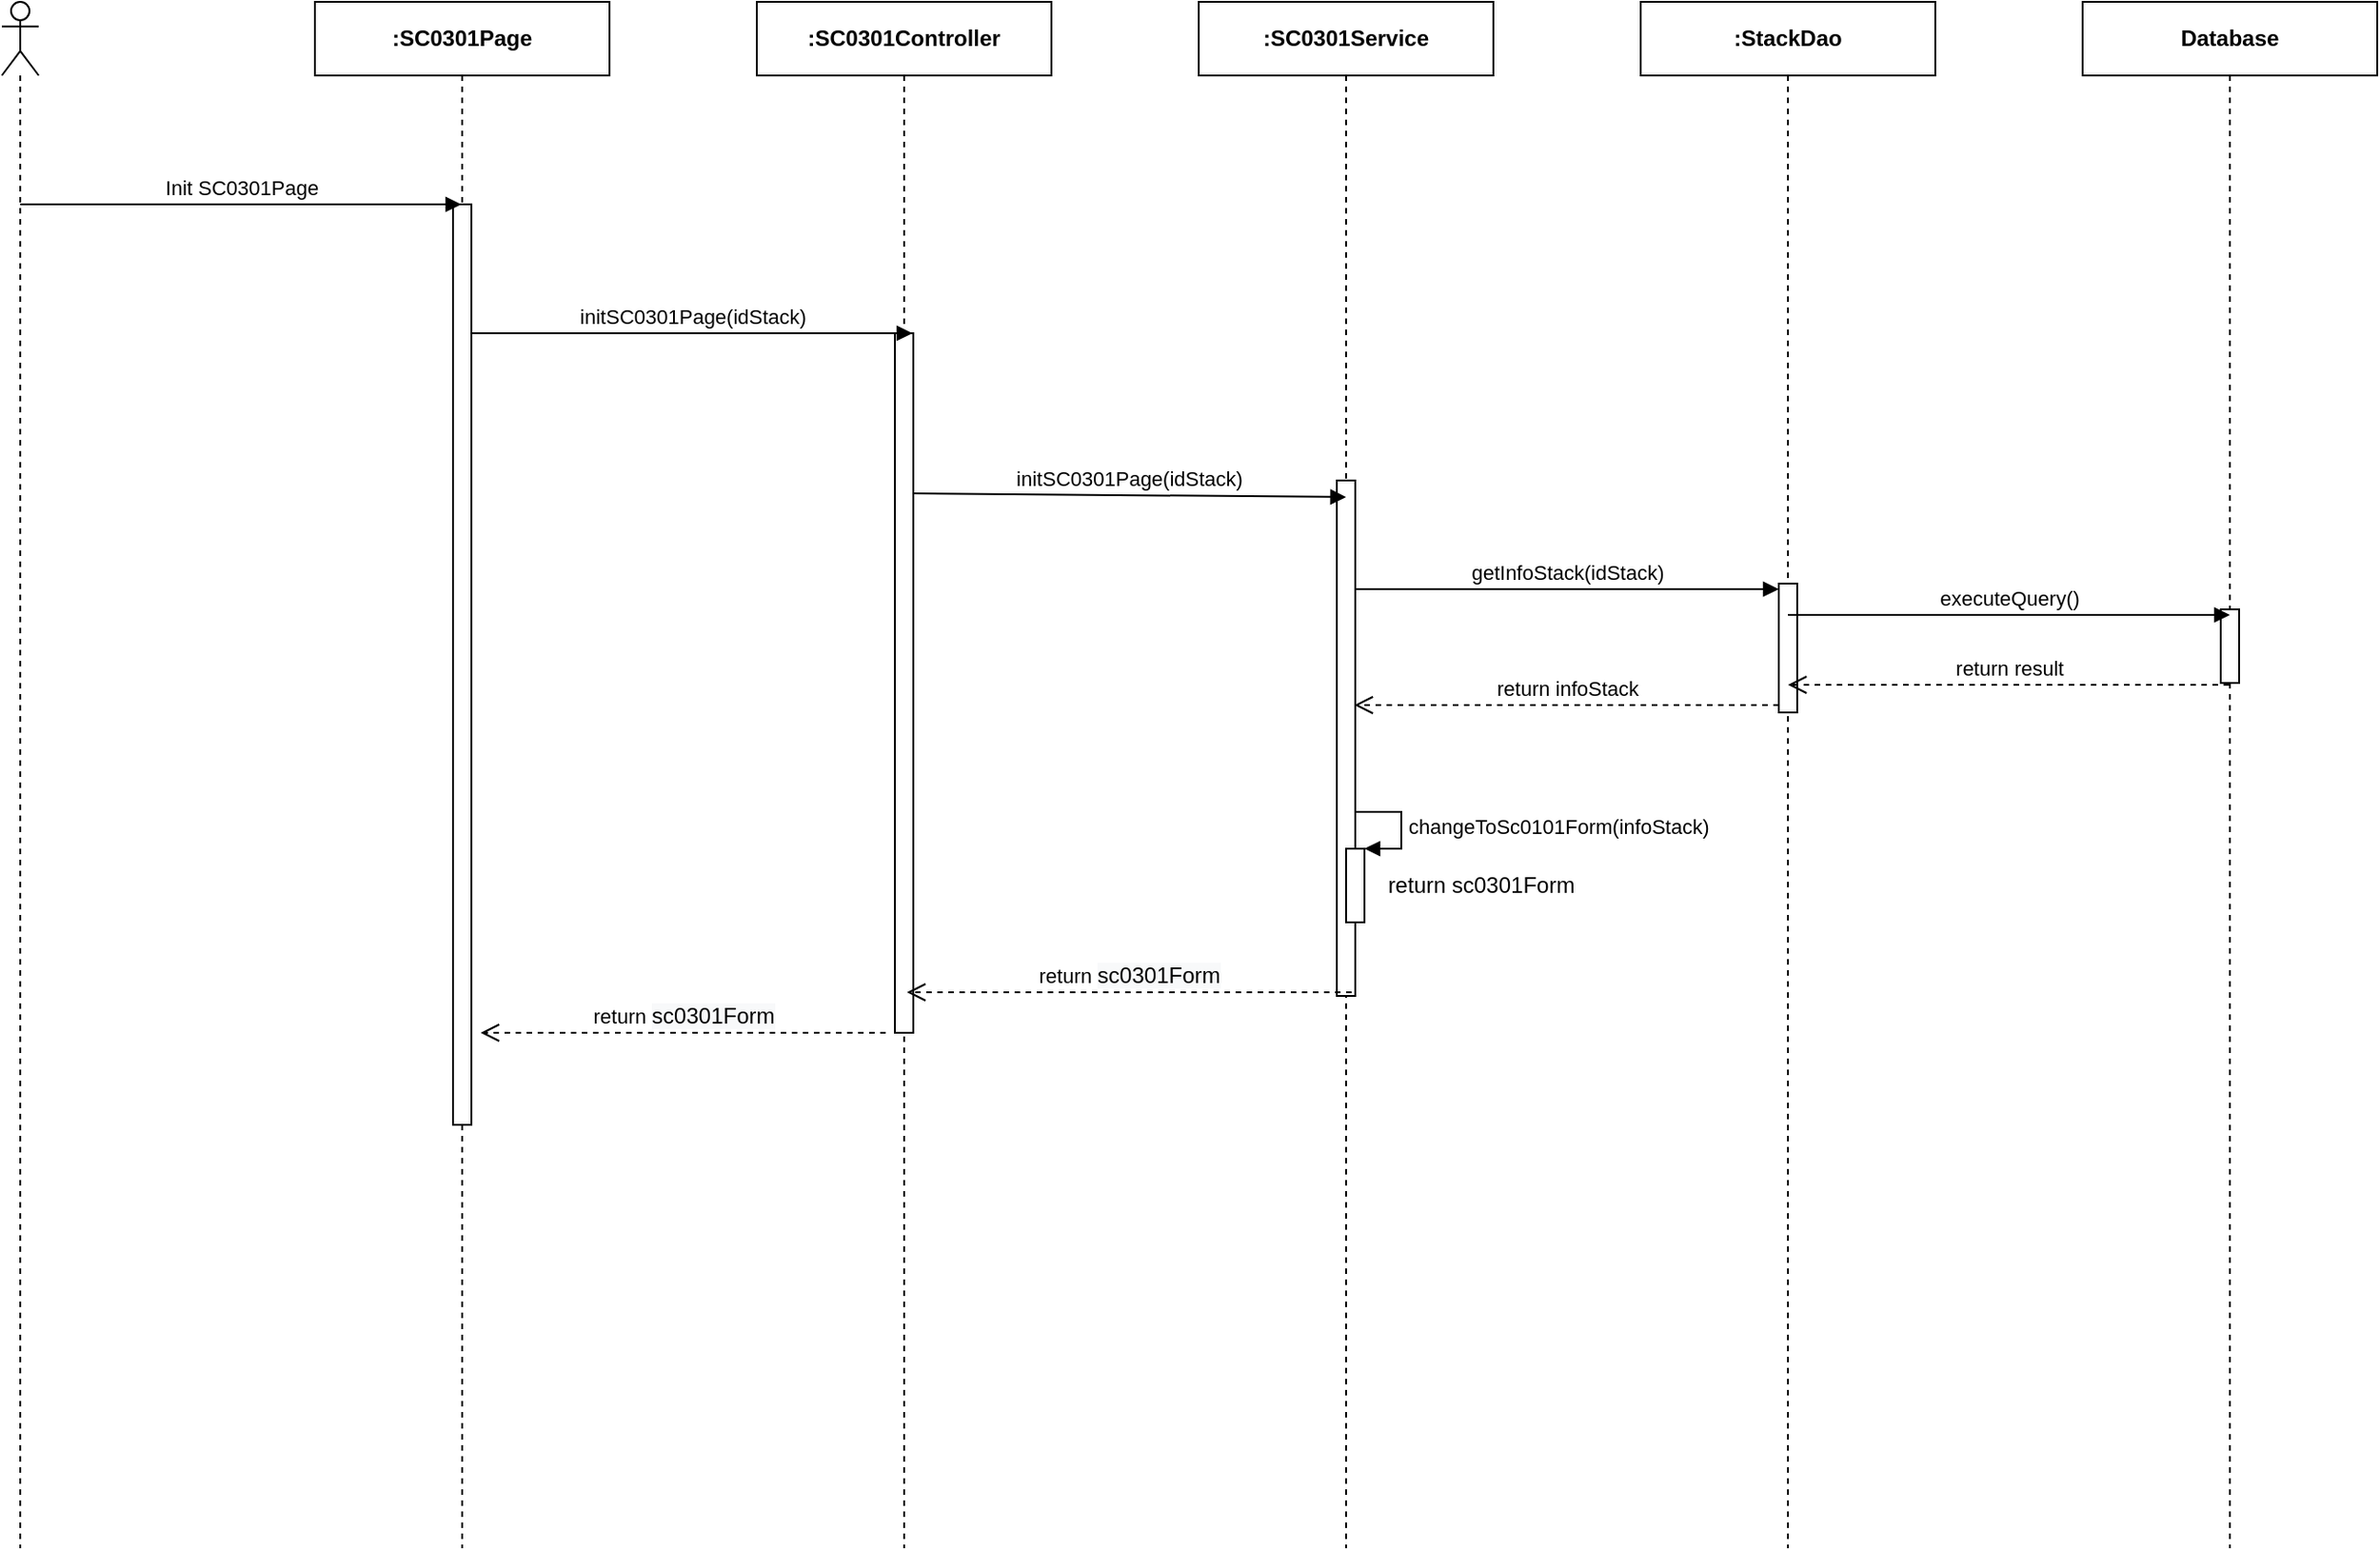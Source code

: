 <mxfile version="14.4.3" type="device" pages="10"><diagram id="x52-gcV8kri1zLeeINCp" name="Ev01"><mxGraphModel dx="1346" dy="748" grid="1" gridSize="10" guides="1" tooltips="1" connect="1" arrows="1" fold="1" page="1" pageScale="1" pageWidth="850" pageHeight="1100" math="0" shadow="0"><root><mxCell id="0"/><mxCell id="1" parent="0"/><mxCell id="uMw9v87n-3LZN4Bb9ol0-1" value="" style="shape=umlLifeline;participant=umlActor;perimeter=lifelinePerimeter;whiteSpace=wrap;html=1;container=1;collapsible=0;recursiveResize=0;verticalAlign=top;spacingTop=36;outlineConnect=0;" parent="1" vertex="1"><mxGeometry x="310" y="80" width="20" height="840" as="geometry"/></mxCell><mxCell id="uMw9v87n-3LZN4Bb9ol0-2" value="&lt;b&gt;:SC0301Page&lt;/b&gt;" style="shape=umlLifeline;perimeter=lifelinePerimeter;whiteSpace=wrap;html=1;container=1;collapsible=0;recursiveResize=0;outlineConnect=0;" parent="1" vertex="1"><mxGeometry x="480" y="80" width="160" height="840" as="geometry"/></mxCell><mxCell id="uMw9v87n-3LZN4Bb9ol0-3" value="" style="html=1;points=[];perimeter=orthogonalPerimeter;" parent="uMw9v87n-3LZN4Bb9ol0-2" vertex="1"><mxGeometry x="75" y="110" width="10" height="500" as="geometry"/></mxCell><mxCell id="uMw9v87n-3LZN4Bb9ol0-4" value="&lt;b&gt;:StackDao&lt;/b&gt;" style="shape=umlLifeline;perimeter=lifelinePerimeter;whiteSpace=wrap;html=1;container=1;collapsible=0;recursiveResize=0;outlineConnect=0;" parent="1" vertex="1"><mxGeometry x="1200" y="80" width="160" height="840" as="geometry"/></mxCell><mxCell id="uMw9v87n-3LZN4Bb9ol0-5" value="" style="html=1;points=[];perimeter=orthogonalPerimeter;" parent="uMw9v87n-3LZN4Bb9ol0-4" vertex="1"><mxGeometry x="75" y="316" width="10" height="70" as="geometry"/></mxCell><mxCell id="uMw9v87n-3LZN4Bb9ol0-6" value="getInfoStack(idStack)" style="html=1;verticalAlign=bottom;endArrow=block;entryX=0;entryY=0;" parent="uMw9v87n-3LZN4Bb9ol0-4" edge="1"><mxGeometry relative="1" as="geometry"><mxPoint x="-155.5" y="319" as="sourcePoint"/><mxPoint x="75" y="319" as="targetPoint"/></mxGeometry></mxCell><mxCell id="uMw9v87n-3LZN4Bb9ol0-7" value="return infoStack" style="html=1;verticalAlign=bottom;endArrow=open;dashed=1;endSize=8;exitX=0;exitY=0.95;" parent="uMw9v87n-3LZN4Bb9ol0-4" edge="1"><mxGeometry relative="1" as="geometry"><mxPoint x="-155.5" y="382.0" as="targetPoint"/><mxPoint x="75" y="382" as="sourcePoint"/></mxGeometry></mxCell><mxCell id="uMw9v87n-3LZN4Bb9ol0-8" value="&lt;b&gt;:&lt;/b&gt;&lt;b&gt;SC0301&lt;/b&gt;&lt;b&gt;Service&lt;/b&gt;" style="shape=umlLifeline;perimeter=lifelinePerimeter;whiteSpace=wrap;html=1;container=1;collapsible=0;recursiveResize=0;outlineConnect=0;" parent="1" vertex="1"><mxGeometry x="960" y="80" width="160" height="840" as="geometry"/></mxCell><mxCell id="uMw9v87n-3LZN4Bb9ol0-9" value="" style="html=1;points=[];perimeter=orthogonalPerimeter;" parent="uMw9v87n-3LZN4Bb9ol0-8" vertex="1"><mxGeometry x="75" y="260" width="10" height="280" as="geometry"/></mxCell><mxCell id="uMw9v87n-3LZN4Bb9ol0-10" value="&lt;b&gt;:SC0301Controller&lt;/b&gt;" style="shape=umlLifeline;perimeter=lifelinePerimeter;whiteSpace=wrap;html=1;container=1;collapsible=0;recursiveResize=0;outlineConnect=0;" parent="1" vertex="1"><mxGeometry x="720" y="80" width="160" height="840" as="geometry"/></mxCell><mxCell id="uMw9v87n-3LZN4Bb9ol0-11" value="" style="html=1;points=[];perimeter=orthogonalPerimeter;" parent="uMw9v87n-3LZN4Bb9ol0-10" vertex="1"><mxGeometry x="75" y="180" width="10" height="380" as="geometry"/></mxCell><mxCell id="uMw9v87n-3LZN4Bb9ol0-14" value="Init SC0301Page" style="html=1;verticalAlign=bottom;endArrow=block;" parent="1" target="uMw9v87n-3LZN4Bb9ol0-2" edge="1"><mxGeometry width="80" relative="1" as="geometry"><mxPoint x="320" y="190" as="sourcePoint"/><mxPoint x="400" y="190" as="targetPoint"/></mxGeometry></mxCell><mxCell id="uMw9v87n-3LZN4Bb9ol0-15" value="initSC0301Page(idStack)" style="html=1;verticalAlign=bottom;endArrow=block;" parent="1" edge="1"><mxGeometry width="80" relative="1" as="geometry"><mxPoint x="565" y="260.0" as="sourcePoint"/><mxPoint x="804.5" y="260.0" as="targetPoint"/></mxGeometry></mxCell><mxCell id="uMw9v87n-3LZN4Bb9ol0-16" value="initSC0301Page(idStack)" style="html=1;verticalAlign=bottom;endArrow=block;" parent="1" edge="1"><mxGeometry relative="1" as="geometry"><mxPoint x="805" y="347.0" as="sourcePoint"/><mxPoint x="1040" y="349" as="targetPoint"/></mxGeometry></mxCell><mxCell id="uMw9v87n-3LZN4Bb9ol0-17" value="return&amp;nbsp;&lt;span style=&quot;font-size: 12px ; background-color: rgb(248 , 249 , 250)&quot;&gt;sc0301Form&lt;/span&gt;" style="html=1;verticalAlign=bottom;endArrow=open;dashed=1;endSize=8;" parent="1" edge="1"><mxGeometry relative="1" as="geometry"><mxPoint x="801.5" y="618.0" as="targetPoint"/><mxPoint x="1043" y="618" as="sourcePoint"/></mxGeometry></mxCell><mxCell id="uMw9v87n-3LZN4Bb9ol0-22" value="" style="html=1;points=[];perimeter=orthogonalPerimeter;" parent="1" vertex="1"><mxGeometry x="1040" y="540" width="10" height="40" as="geometry"/></mxCell><mxCell id="uMw9v87n-3LZN4Bb9ol0-23" value="changeToSc0101Form(infoStack)" style="edgeStyle=orthogonalEdgeStyle;html=1;align=left;spacingLeft=2;endArrow=block;rounded=0;entryX=1;entryY=0;" parent="1" target="uMw9v87n-3LZN4Bb9ol0-22" edge="1"><mxGeometry relative="1" as="geometry"><mxPoint x="1045" y="520" as="sourcePoint"/><Array as="points"><mxPoint x="1070" y="520"/></Array></mxGeometry></mxCell><mxCell id="uMw9v87n-3LZN4Bb9ol0-24" value="return sc0301Form" style="text;html=1;align=center;verticalAlign=middle;resizable=0;points=[];autosize=1;" parent="1" vertex="1"><mxGeometry x="1053" y="550" width="120" height="20" as="geometry"/></mxCell><mxCell id="PkHtSxY96l4MD1YVJESW-1" value="&lt;b&gt;Database&lt;/b&gt;" style="shape=umlLifeline;perimeter=lifelinePerimeter;whiteSpace=wrap;html=1;container=1;collapsible=0;recursiveResize=0;outlineConnect=0;" parent="1" vertex="1"><mxGeometry x="1440" y="80" width="160" height="840" as="geometry"/></mxCell><mxCell id="PkHtSxY96l4MD1YVJESW-2" value="" style="html=1;points=[];perimeter=orthogonalPerimeter;" parent="PkHtSxY96l4MD1YVJESW-1" vertex="1"><mxGeometry x="75" y="330" width="10" height="40" as="geometry"/></mxCell><mxCell id="PkHtSxY96l4MD1YVJESW-3" value="executeQuery()" style="html=1;verticalAlign=bottom;endArrow=block;" parent="1" edge="1"><mxGeometry relative="1" as="geometry"><mxPoint x="1280" y="413" as="sourcePoint"/><mxPoint x="1520" y="413" as="targetPoint"/></mxGeometry></mxCell><mxCell id="PkHtSxY96l4MD1YVJESW-4" value="return result" style="html=1;verticalAlign=bottom;endArrow=open;dashed=1;endSize=8;" parent="1" edge="1"><mxGeometry relative="1" as="geometry"><mxPoint x="1280" y="451" as="targetPoint"/><mxPoint x="1519.5" y="451" as="sourcePoint"/></mxGeometry></mxCell><mxCell id="F8pQ25IEnQ4oodgI6YX4-1" value="return&amp;nbsp;&lt;span style=&quot;font-size: 12px ; background-color: rgb(248 , 249 , 250)&quot;&gt;sc0301Form&lt;/span&gt;" style="html=1;verticalAlign=bottom;endArrow=open;dashed=1;endSize=8;" parent="1" edge="1"><mxGeometry relative="1" as="geometry"><mxPoint x="570" y="640" as="targetPoint"/><mxPoint x="790" y="640" as="sourcePoint"/></mxGeometry></mxCell></root></mxGraphModel></diagram><diagram id="ORKU-DpnUTo-PirR_pnd" name="Ev02"><mxGraphModel dx="1346" dy="748" grid="1" gridSize="10" guides="1" tooltips="1" connect="1" arrows="1" fold="1" page="1" pageScale="1" pageWidth="850" pageHeight="1100" math="0" shadow="0"><root><mxCell id="_QdIpaac0oW1rntE7k-u-0"/><mxCell id="_QdIpaac0oW1rntE7k-u-1" parent="_QdIpaac0oW1rntE7k-u-0"/><mxCell id="_QdIpaac0oW1rntE7k-u-2" value="" style="shape=umlLifeline;participant=umlActor;perimeter=lifelinePerimeter;whiteSpace=wrap;html=1;container=1;collapsible=0;recursiveResize=0;verticalAlign=top;spacingTop=36;outlineConnect=0;" parent="_QdIpaac0oW1rntE7k-u-1" vertex="1"><mxGeometry x="310" y="80" width="20" height="320" as="geometry"/></mxCell><mxCell id="_QdIpaac0oW1rntE7k-u-3" value="&lt;b&gt;:SC0301Page&lt;/b&gt;" style="shape=umlLifeline;perimeter=lifelinePerimeter;whiteSpace=wrap;html=1;container=1;collapsible=0;recursiveResize=0;outlineConnect=0;" parent="_QdIpaac0oW1rntE7k-u-1" vertex="1"><mxGeometry x="480" y="80" width="160" height="320" as="geometry"/></mxCell><mxCell id="_QdIpaac0oW1rntE7k-u-4" value="" style="html=1;points=[];perimeter=orthogonalPerimeter;" parent="_QdIpaac0oW1rntE7k-u-3" vertex="1"><mxGeometry x="75" y="110" width="10" height="90" as="geometry"/></mxCell><mxCell id="_QdIpaac0oW1rntE7k-u-5" value="&lt;b&gt;:SC0300Page&lt;/b&gt;" style="shape=umlLifeline;perimeter=lifelinePerimeter;whiteSpace=wrap;html=1;container=1;collapsible=0;recursiveResize=0;outlineConnect=0;" parent="_QdIpaac0oW1rntE7k-u-1" vertex="1"><mxGeometry x="720" y="80" width="160" height="320" as="geometry"/></mxCell><mxCell id="_QdIpaac0oW1rntE7k-u-6" value="Click Button Back" style="html=1;verticalAlign=bottom;endArrow=block;" parent="_QdIpaac0oW1rntE7k-u-1" target="_QdIpaac0oW1rntE7k-u-3" edge="1"><mxGeometry width="80" relative="1" as="geometry"><mxPoint x="320" y="190" as="sourcePoint"/><mxPoint x="400" y="190" as="targetPoint"/></mxGeometry></mxCell><mxCell id="_QdIpaac0oW1rntE7k-u-7" value="changeScreen(&quot;SC0300&quot;)" style="html=1;verticalAlign=bottom;endArrow=block;" parent="_QdIpaac0oW1rntE7k-u-1" edge="1"><mxGeometry width="80" relative="1" as="geometry"><mxPoint x="560" y="279" as="sourcePoint"/><mxPoint x="799.5" y="279" as="targetPoint"/></mxGeometry></mxCell></root></mxGraphModel></diagram><diagram id="MV-JafoGtovmtpgZjFSX" name="Ev03"><mxGraphModel dx="1346" dy="748" grid="1" gridSize="10" guides="1" tooltips="1" connect="1" arrows="1" fold="1" page="1" pageScale="1" pageWidth="850" pageHeight="1100" math="0" shadow="0"><root><mxCell id="oyJmbfe1HdgXYVAOfmrG-0"/><mxCell id="oyJmbfe1HdgXYVAOfmrG-1" parent="oyJmbfe1HdgXYVAOfmrG-0"/><mxCell id="oyJmbfe1HdgXYVAOfmrG-2" value="" style="shape=umlLifeline;participant=umlActor;perimeter=lifelinePerimeter;whiteSpace=wrap;html=1;container=1;collapsible=0;recursiveResize=0;verticalAlign=top;spacingTop=36;outlineConnect=0;" parent="oyJmbfe1HdgXYVAOfmrG-1" vertex="1"><mxGeometry x="310" y="80" width="20" height="320" as="geometry"/></mxCell><mxCell id="oyJmbfe1HdgXYVAOfmrG-3" value="&lt;b&gt;:SC0301Page&lt;/b&gt;" style="shape=umlLifeline;perimeter=lifelinePerimeter;whiteSpace=wrap;html=1;container=1;collapsible=0;recursiveResize=0;outlineConnect=0;" parent="oyJmbfe1HdgXYVAOfmrG-1" vertex="1"><mxGeometry x="480" y="80" width="160" height="320" as="geometry"/></mxCell><mxCell id="oyJmbfe1HdgXYVAOfmrG-4" value="" style="html=1;points=[];perimeter=orthogonalPerimeter;" parent="oyJmbfe1HdgXYVAOfmrG-3" vertex="1"><mxGeometry x="75" y="110" width="10" height="160" as="geometry"/></mxCell><mxCell id="oyJmbfe1HdgXYVAOfmrG-5" value="&lt;b&gt;:SC0303Page&lt;/b&gt;" style="shape=umlLifeline;perimeter=lifelinePerimeter;whiteSpace=wrap;html=1;container=1;collapsible=0;recursiveResize=0;outlineConnect=0;" parent="oyJmbfe1HdgXYVAOfmrG-1" vertex="1"><mxGeometry x="720" y="80" width="160" height="320" as="geometry"/></mxCell><mxCell id="oyJmbfe1HdgXYVAOfmrG-6" value="Click Button Edit Stack" style="html=1;verticalAlign=bottom;endArrow=block;" parent="oyJmbfe1HdgXYVAOfmrG-1" target="oyJmbfe1HdgXYVAOfmrG-3" edge="1"><mxGeometry width="80" relative="1" as="geometry"><mxPoint x="320" y="190" as="sourcePoint"/><mxPoint x="400" y="190" as="targetPoint"/></mxGeometry></mxCell><mxCell id="oyJmbfe1HdgXYVAOfmrG-7" value="" style="html=1;points=[];perimeter=orthogonalPerimeter;" parent="oyJmbfe1HdgXYVAOfmrG-1" vertex="1"><mxGeometry x="560" y="260" width="10" height="40" as="geometry"/></mxCell><mxCell id="oyJmbfe1HdgXYVAOfmrG-8" value="getStackId()" style="edgeStyle=orthogonalEdgeStyle;html=1;align=left;spacingLeft=2;endArrow=block;rounded=0;entryX=1;entryY=0;" parent="oyJmbfe1HdgXYVAOfmrG-1" target="oyJmbfe1HdgXYVAOfmrG-7" edge="1"><mxGeometry relative="1" as="geometry"><mxPoint x="565" y="240" as="sourcePoint"/><Array as="points"><mxPoint x="590" y="240"/></Array></mxGeometry></mxCell><mxCell id="oyJmbfe1HdgXYVAOfmrG-9" value="return idStack" style="text;html=1;align=center;verticalAlign=middle;resizable=0;points=[];autosize=1;" parent="oyJmbfe1HdgXYVAOfmrG-1" vertex="1"><mxGeometry x="570" y="260" width="90" height="20" as="geometry"/></mxCell><mxCell id="oyJmbfe1HdgXYVAOfmrG-10" value="changeScreen(&quot;SC0303&quot;,idStack)" style="html=1;verticalAlign=bottom;endArrow=block;" parent="oyJmbfe1HdgXYVAOfmrG-1" target="oyJmbfe1HdgXYVAOfmrG-5" edge="1"><mxGeometry width="80" relative="1" as="geometry"><mxPoint x="570" y="340" as="sourcePoint"/><mxPoint x="640" y="340" as="targetPoint"/></mxGeometry></mxCell></root></mxGraphModel></diagram><diagram id="KPT5UQ_uODUg2tn9t2mo" name="Ev04"><mxGraphModel dx="1346" dy="748" grid="1" gridSize="10" guides="1" tooltips="1" connect="1" arrows="1" fold="1" page="1" pageScale="1" pageWidth="850" pageHeight="1100" math="0" shadow="0"><root><mxCell id="V7CUEl6RlRwB3Oj_Pd-H-0"/><mxCell id="V7CUEl6RlRwB3Oj_Pd-H-1" parent="V7CUEl6RlRwB3Oj_Pd-H-0"/><mxCell id="V7CUEl6RlRwB3Oj_Pd-H-2" value="" style="shape=umlLifeline;participant=umlActor;perimeter=lifelinePerimeter;whiteSpace=wrap;html=1;container=1;collapsible=0;recursiveResize=0;verticalAlign=top;spacingTop=36;outlineConnect=0;" parent="V7CUEl6RlRwB3Oj_Pd-H-1" vertex="1"><mxGeometry x="310" y="80" width="20" height="1160" as="geometry"/></mxCell><mxCell id="V7CUEl6RlRwB3Oj_Pd-H-3" value="&lt;b&gt;:SC0301Page&lt;/b&gt;" style="shape=umlLifeline;perimeter=lifelinePerimeter;whiteSpace=wrap;html=1;container=1;collapsible=0;recursiveResize=0;outlineConnect=0;" parent="V7CUEl6RlRwB3Oj_Pd-H-1" vertex="1"><mxGeometry x="480" y="80" width="160" height="1160" as="geometry"/></mxCell><mxCell id="V7CUEl6RlRwB3Oj_Pd-H-4" value="" style="html=1;points=[];perimeter=orthogonalPerimeter;" parent="V7CUEl6RlRwB3Oj_Pd-H-3" vertex="1"><mxGeometry x="75" y="110" width="10" height="880" as="geometry"/></mxCell><mxCell id="V7CUEl6RlRwB3Oj_Pd-H-5" value="&lt;b&gt;:StackDao&lt;/b&gt;" style="shape=umlLifeline;perimeter=lifelinePerimeter;whiteSpace=wrap;html=1;container=1;collapsible=0;recursiveResize=0;outlineConnect=0;" parent="V7CUEl6RlRwB3Oj_Pd-H-1" vertex="1"><mxGeometry x="1200" y="80" width="160" height="1160" as="geometry"/></mxCell><mxCell id="V7CUEl6RlRwB3Oj_Pd-H-6" value="&lt;b&gt;:&lt;/b&gt;&lt;b&gt;SC0301&lt;/b&gt;&lt;b&gt;Service&lt;/b&gt;" style="shape=umlLifeline;perimeter=lifelinePerimeter;whiteSpace=wrap;html=1;container=1;collapsible=0;recursiveResize=0;outlineConnect=0;" parent="V7CUEl6RlRwB3Oj_Pd-H-1" vertex="1"><mxGeometry x="960" y="80" width="160" height="1160" as="geometry"/></mxCell><mxCell id="V7CUEl6RlRwB3Oj_Pd-H-7" value="" style="html=1;points=[];perimeter=orthogonalPerimeter;" parent="V7CUEl6RlRwB3Oj_Pd-H-6" vertex="1"><mxGeometry x="75" y="220" width="10" height="640" as="geometry"/></mxCell><mxCell id="V7CUEl6RlRwB3Oj_Pd-H-8" value="&lt;b&gt;:SC0301Controller&lt;/b&gt;" style="shape=umlLifeline;perimeter=lifelinePerimeter;whiteSpace=wrap;html=1;container=1;collapsible=0;recursiveResize=0;outlineConnect=0;" parent="V7CUEl6RlRwB3Oj_Pd-H-1" vertex="1"><mxGeometry x="720" y="80" width="160" height="1160" as="geometry"/></mxCell><mxCell id="V7CUEl6RlRwB3Oj_Pd-H-9" value="" style="html=1;points=[];perimeter=orthogonalPerimeter;" parent="V7CUEl6RlRwB3Oj_Pd-H-8" vertex="1"><mxGeometry x="75" y="170" width="10" height="950" as="geometry"/></mxCell><mxCell id="V7CUEl6RlRwB3Oj_Pd-H-10" value="Click Delete Stack Button" style="html=1;verticalAlign=bottom;endArrow=block;" parent="V7CUEl6RlRwB3Oj_Pd-H-1" target="V7CUEl6RlRwB3Oj_Pd-H-3" edge="1"><mxGeometry width="80" relative="1" as="geometry"><mxPoint x="320" y="190" as="sourcePoint"/><mxPoint x="400" y="190" as="targetPoint"/></mxGeometry></mxCell><mxCell id="V7CUEl6RlRwB3Oj_Pd-H-11" value="doDeleteStack(idStack)" style="html=1;verticalAlign=bottom;endArrow=block;" parent="V7CUEl6RlRwB3Oj_Pd-H-1" edge="1"><mxGeometry width="80" relative="1" as="geometry"><mxPoint x="560" y="253" as="sourcePoint"/><mxPoint x="799.5" y="253" as="targetPoint"/></mxGeometry></mxCell><mxCell id="V7CUEl6RlRwB3Oj_Pd-H-12" value="checkBusinessDeleteStack(idStack)" style="html=1;verticalAlign=bottom;endArrow=block;" parent="V7CUEl6RlRwB3Oj_Pd-H-1" edge="1"><mxGeometry relative="1" as="geometry"><mxPoint x="805" y="300.0" as="sourcePoint"/><mxPoint x="1040" y="302" as="targetPoint"/></mxGeometry></mxCell><mxCell id="V7CUEl6RlRwB3Oj_Pd-H-13" value="return listErrorCode" style="html=1;verticalAlign=bottom;endArrow=open;dashed=1;endSize=8;" parent="V7CUEl6RlRwB3Oj_Pd-H-1" edge="1"><mxGeometry relative="1" as="geometry"><mxPoint x="798.5" y="385.0" as="targetPoint"/><mxPoint x="1039.5" y="385" as="sourcePoint"/></mxGeometry></mxCell><mxCell id="V7CUEl6RlRwB3Oj_Pd-H-19" value="doDeleteStack(idStack)" style="html=1;verticalAlign=bottom;endArrow=block;" parent="V7CUEl6RlRwB3Oj_Pd-H-1" edge="1"><mxGeometry relative="1" as="geometry"><mxPoint x="798.5" y="610" as="sourcePoint"/><mxPoint x="1039.5" y="610" as="targetPoint"/></mxGeometry></mxCell><mxCell id="V7CUEl6RlRwB3Oj_Pd-H-21" value="" style="html=1;points=[];perimeter=orthogonalPerimeter;" parent="V7CUEl6RlRwB3Oj_Pd-H-1" vertex="1"><mxGeometry x="1040" y="330" width="10" height="40" as="geometry"/></mxCell><mxCell id="V7CUEl6RlRwB3Oj_Pd-H-22" value="&lt;span style=&quot;text-align: center&quot;&gt;checkBusinessDeleteStack(idStack)&lt;/span&gt;" style="edgeStyle=orthogonalEdgeStyle;html=1;align=left;spacingLeft=2;endArrow=block;rounded=0;entryX=1;entryY=0;" parent="V7CUEl6RlRwB3Oj_Pd-H-1" target="V7CUEl6RlRwB3Oj_Pd-H-21" edge="1"><mxGeometry relative="1" as="geometry"><mxPoint x="1045" y="310.0" as="sourcePoint"/><Array as="points"><mxPoint x="1070" y="310"/></Array></mxGeometry></mxCell><mxCell id="V7CUEl6RlRwB3Oj_Pd-H-23" value="return listErrorCode" style="text;html=1;align=center;verticalAlign=middle;resizable=0;points=[];autosize=1;" parent="V7CUEl6RlRwB3Oj_Pd-H-1" vertex="1"><mxGeometry x="1050" y="330" width="120" height="20" as="geometry"/></mxCell><mxCell id="V7CUEl6RlRwB3Oj_Pd-H-24" value="" style="html=1;points=[];perimeter=orthogonalPerimeter;" parent="V7CUEl6RlRwB3Oj_Pd-H-1" vertex="1"><mxGeometry x="1275" y="674" width="10" height="80" as="geometry"/></mxCell><mxCell id="V7CUEl6RlRwB3Oj_Pd-H-25" value="doDeleteStack(idStack)" style="html=1;verticalAlign=bottom;endArrow=block;entryX=0;entryY=0;" parent="V7CUEl6RlRwB3Oj_Pd-H-1" target="V7CUEl6RlRwB3Oj_Pd-H-24" edge="1"><mxGeometry relative="1" as="geometry"><mxPoint x="1039.324" y="674" as="sourcePoint"/></mxGeometry></mxCell><mxCell id="V7CUEl6RlRwB3Oj_Pd-H-26" value="return result" style="html=1;verticalAlign=bottom;endArrow=open;dashed=1;endSize=8;exitX=0;exitY=0.95;" parent="V7CUEl6RlRwB3Oj_Pd-H-1" source="V7CUEl6RlRwB3Oj_Pd-H-24" edge="1"><mxGeometry relative="1" as="geometry"><mxPoint x="1039.324" y="750.0" as="targetPoint"/></mxGeometry></mxCell><mxCell id="V7CUEl6RlRwB3Oj_Pd-H-28" value="&lt;b&gt;:SC0300Page&lt;/b&gt;" style="shape=umlLifeline;perimeter=lifelinePerimeter;whiteSpace=wrap;html=1;container=1;collapsible=0;recursiveResize=0;outlineConnect=0;" parent="V7CUEl6RlRwB3Oj_Pd-H-1" vertex="1"><mxGeometry x="1680" y="80" width="160" height="1139" as="geometry"/></mxCell><mxCell id="-eV_jae2kcvNbPao0Thm-0" value="&lt;b&gt;Database&lt;/b&gt;" style="shape=umlLifeline;perimeter=lifelinePerimeter;whiteSpace=wrap;html=1;container=1;collapsible=0;recursiveResize=0;outlineConnect=0;" parent="V7CUEl6RlRwB3Oj_Pd-H-1" vertex="1"><mxGeometry x="1440" y="80" width="160" height="1160" as="geometry"/></mxCell><mxCell id="-eV_jae2kcvNbPao0Thm-1" value="" style="html=1;points=[];perimeter=orthogonalPerimeter;" parent="-eV_jae2kcvNbPao0Thm-0" vertex="1"><mxGeometry x="75" y="610" width="10" height="40" as="geometry"/></mxCell><mxCell id="-eV_jae2kcvNbPao0Thm-2" value="executeQuery()" style="html=1;verticalAlign=bottom;endArrow=block;" parent="V7CUEl6RlRwB3Oj_Pd-H-1" edge="1"><mxGeometry relative="1" as="geometry"><mxPoint x="1280" y="693" as="sourcePoint"/><mxPoint x="1520" y="693" as="targetPoint"/></mxGeometry></mxCell><mxCell id="-eV_jae2kcvNbPao0Thm-3" value="return result" style="html=1;verticalAlign=bottom;endArrow=open;dashed=1;endSize=8;" parent="V7CUEl6RlRwB3Oj_Pd-H-1" edge="1"><mxGeometry relative="1" as="geometry"><mxPoint x="1280" y="731" as="targetPoint"/><mxPoint x="1519.5" y="731" as="sourcePoint"/></mxGeometry></mxCell><mxCell id="-eV_jae2kcvNbPao0Thm-4" value="alt" style="shape=umlFrame;whiteSpace=wrap;html=1;" parent="V7CUEl6RlRwB3Oj_Pd-H-1" vertex="1"><mxGeometry x="380" y="430" width="1480" height="890" as="geometry"/></mxCell><mxCell id="-eV_jae2kcvNbPao0Thm-5" value="&lt;b&gt;&lt;span style=&quot;font-size: 11px ; background-color: rgb(255 , 255 , 255)&quot;&gt;[listErrorCode&amp;nbsp;&lt;/span&gt;not null]&lt;/b&gt;" style="text;html=1;align=center;verticalAlign=middle;resizable=0;points=[];autosize=1;" parent="V7CUEl6RlRwB3Oj_Pd-H-1" vertex="1"><mxGeometry x="390" y="475.41" width="140" height="20" as="geometry"/></mxCell><mxCell id="-eV_jae2kcvNbPao0Thm-6" value="" style="html=1;points=[];perimeter=orthogonalPerimeter;" parent="V7CUEl6RlRwB3Oj_Pd-H-1" vertex="1"><mxGeometry x="800" y="475.41" width="10" height="40" as="geometry"/></mxCell><mxCell id="-eV_jae2kcvNbPao0Thm-7" value="setErrorMes(listErrorCode)" style="edgeStyle=orthogonalEdgeStyle;html=1;align=left;spacingLeft=2;endArrow=block;rounded=0;entryX=1;entryY=0;" parent="V7CUEl6RlRwB3Oj_Pd-H-1" target="-eV_jae2kcvNbPao0Thm-6" edge="1"><mxGeometry relative="1" as="geometry"><mxPoint x="805" y="455.41" as="sourcePoint"/><Array as="points"><mxPoint x="830" y="455.41"/></Array></mxGeometry></mxCell><mxCell id="-eV_jae2kcvNbPao0Thm-8" value="return&amp;nbsp;&lt;span style=&quot;font-size: 12px ; background-color: rgb(248 , 249 , 250)&quot;&gt;errorObj&lt;/span&gt;" style="html=1;verticalAlign=bottom;endArrow=open;dashed=1;endSize=8;" parent="V7CUEl6RlRwB3Oj_Pd-H-1" edge="1"><mxGeometry relative="1" as="geometry"><mxPoint x="795" y="535.41" as="sourcePoint"/><mxPoint x="560" y="535.41" as="targetPoint"/></mxGeometry></mxCell><mxCell id="-eV_jae2kcvNbPao0Thm-9" value="return errorObj" style="text;html=1;align=center;verticalAlign=middle;resizable=0;points=[];autosize=1;" parent="V7CUEl6RlRwB3Oj_Pd-H-1" vertex="1"><mxGeometry x="810" y="485.41" width="90" height="20" as="geometry"/></mxCell><mxCell id="-eV_jae2kcvNbPao0Thm-10" value="" style="endArrow=none;dashed=1;html=1;exitX=0.002;exitY=0.144;exitDx=0;exitDy=0;exitPerimeter=0;entryX=1.002;entryY=0.145;entryDx=0;entryDy=0;entryPerimeter=0;" parent="V7CUEl6RlRwB3Oj_Pd-H-1" source="-eV_jae2kcvNbPao0Thm-4" target="-eV_jae2kcvNbPao0Thm-4" edge="1"><mxGeometry width="50" height="50" relative="1" as="geometry"><mxPoint x="910" y="660" as="sourcePoint"/><mxPoint x="1610" y="571" as="targetPoint"/></mxGeometry></mxCell><mxCell id="-eV_jae2kcvNbPao0Thm-11" value="&lt;b&gt;&lt;span style=&quot;font-size: 11px ; background-color: rgb(255 , 255 , 255)&quot;&gt;[listErrorCode&amp;nbsp;&lt;/span&gt;is null]&lt;/b&gt;" style="text;html=1;align=center;verticalAlign=middle;resizable=0;points=[];autosize=1;" parent="V7CUEl6RlRwB3Oj_Pd-H-1" vertex="1"><mxGeometry x="395" y="600" width="130" height="20" as="geometry"/></mxCell><mxCell id="-eV_jae2kcvNbPao0Thm-12" value="alt" style="shape=umlFrame;whiteSpace=wrap;html=1;" parent="V7CUEl6RlRwB3Oj_Pd-H-1" vertex="1"><mxGeometry x="420" y="799" width="1400" height="440" as="geometry"/></mxCell><mxCell id="-eV_jae2kcvNbPao0Thm-13" value="" style="html=1;points=[];perimeter=orthogonalPerimeter;" parent="V7CUEl6RlRwB3Oj_Pd-H-1" vertex="1"><mxGeometry x="1040" y="850" width="10" height="40" as="geometry"/></mxCell><mxCell id="-eV_jae2kcvNbPao0Thm-14" value="setListErrorCode()" style="edgeStyle=orthogonalEdgeStyle;html=1;align=left;spacingLeft=2;endArrow=block;rounded=0;entryX=1;entryY=0;" parent="V7CUEl6RlRwB3Oj_Pd-H-1" target="-eV_jae2kcvNbPao0Thm-13" edge="1"><mxGeometry relative="1" as="geometry"><mxPoint x="1045" y="830" as="sourcePoint"/><Array as="points"><mxPoint x="1070" y="830"/></Array></mxGeometry></mxCell><mxCell id="-eV_jae2kcvNbPao0Thm-15" value="return listErrorCode" style="text;html=1;align=center;verticalAlign=middle;resizable=0;points=[];autosize=1;" parent="V7CUEl6RlRwB3Oj_Pd-H-1" vertex="1"><mxGeometry x="1053" y="860" width="120" height="20" as="geometry"/></mxCell><mxCell id="-eV_jae2kcvNbPao0Thm-16" value="return listErrorCode" style="html=1;verticalAlign=bottom;endArrow=open;dashed=1;endSize=8;" parent="V7CUEl6RlRwB3Oj_Pd-H-1" edge="1"><mxGeometry relative="1" as="geometry"><mxPoint x="799.5" y="939.0" as="targetPoint"/><mxPoint x="1041" y="939" as="sourcePoint"/></mxGeometry></mxCell><mxCell id="-eV_jae2kcvNbPao0Thm-17" value="dispatch" style="html=1;verticalAlign=bottom;endArrow=block;" parent="V7CUEl6RlRwB3Oj_Pd-H-1" edge="1"><mxGeometry width="80" relative="1" as="geometry"><mxPoint x="810" y="1179" as="sourcePoint"/><mxPoint x="1760" y="1179" as="targetPoint"/></mxGeometry></mxCell><mxCell id="-eV_jae2kcvNbPao0Thm-18" value="" style="html=1;points=[];perimeter=orthogonalPerimeter;" parent="V7CUEl6RlRwB3Oj_Pd-H-1" vertex="1"><mxGeometry x="800" y="974" width="10" height="40" as="geometry"/></mxCell><mxCell id="-eV_jae2kcvNbPao0Thm-19" value="setErrorMes(listErrorCode)" style="edgeStyle=orthogonalEdgeStyle;html=1;align=left;spacingLeft=2;endArrow=block;rounded=0;entryX=1;entryY=0;" parent="V7CUEl6RlRwB3Oj_Pd-H-1" target="-eV_jae2kcvNbPao0Thm-18" edge="1"><mxGeometry relative="1" as="geometry"><mxPoint x="805" y="954.0" as="sourcePoint"/><Array as="points"><mxPoint x="830" y="954"/></Array></mxGeometry></mxCell><mxCell id="-eV_jae2kcvNbPao0Thm-20" value="return&amp;nbsp;&lt;span style=&quot;font-size: 12px ; background-color: rgb(248 , 249 , 250)&quot;&gt;errorObj&lt;/span&gt;" style="html=1;verticalAlign=bottom;endArrow=open;dashed=1;endSize=8;" parent="V7CUEl6RlRwB3Oj_Pd-H-1" edge="1"><mxGeometry relative="1" as="geometry"><mxPoint x="795" y="1034.0" as="sourcePoint"/><mxPoint x="560" y="1034.0" as="targetPoint"/></mxGeometry></mxCell><mxCell id="-eV_jae2kcvNbPao0Thm-21" value="return errorObj" style="text;html=1;align=center;verticalAlign=middle;resizable=0;points=[];autosize=1;" parent="V7CUEl6RlRwB3Oj_Pd-H-1" vertex="1"><mxGeometry x="810" y="984" width="90" height="20" as="geometry"/></mxCell><mxCell id="-eV_jae2kcvNbPao0Thm-22" value="[result &amp;gt; 0]" style="text;html=1;align=center;verticalAlign=middle;resizable=0;points=[];autosize=1;fontStyle=1" parent="V7CUEl6RlRwB3Oj_Pd-H-1" vertex="1"><mxGeometry x="450" y="1084" width="80" height="20" as="geometry"/></mxCell><mxCell id="-eV_jae2kcvNbPao0Thm-23" value="return" style="html=1;verticalAlign=bottom;endArrow=open;dashed=1;endSize=8;" parent="V7CUEl6RlRwB3Oj_Pd-H-1" edge="1"><mxGeometry relative="1" as="geometry"><mxPoint x="810" y="1115" as="targetPoint"/><mxPoint x="1040" y="1115" as="sourcePoint"/></mxGeometry></mxCell><mxCell id="-eV_jae2kcvNbPao0Thm-24" value="" style="endArrow=none;dashed=1;html=1;entryX=1;entryY=0.396;entryDx=0;entryDy=0;entryPerimeter=0;" parent="V7CUEl6RlRwB3Oj_Pd-H-1" edge="1"><mxGeometry width="50" height="50" relative="1" as="geometry"><mxPoint x="420" y="1070" as="sourcePoint"/><mxPoint x="1820" y="1069.8" as="targetPoint"/></mxGeometry></mxCell><mxCell id="-eV_jae2kcvNbPao0Thm-25" value="[result &amp;lt;= 0]" style="text;html=1;align=center;verticalAlign=middle;resizable=0;points=[];autosize=1;fontStyle=1" parent="V7CUEl6RlRwB3Oj_Pd-H-1" vertex="1"><mxGeometry x="450" y="849" width="80" height="20" as="geometry"/></mxCell></root></mxGraphModel></diagram><diagram id="5vQ8bJUNb_NNuUj16dzM" name="Ev05"><mxGraphModel dx="1346" dy="748" grid="1" gridSize="10" guides="1" tooltips="1" connect="1" arrows="1" fold="1" page="1" pageScale="1" pageWidth="850" pageHeight="1100" math="0" shadow="0"><root><mxCell id="9-L5tgj_77fTAglAsoLX-0"/><mxCell id="9-L5tgj_77fTAglAsoLX-1" parent="9-L5tgj_77fTAglAsoLX-0"/><mxCell id="j_wLIqSDSfhmEUo2lYIP-4" value="alt" style="shape=umlFrame;whiteSpace=wrap;html=1;" parent="9-L5tgj_77fTAglAsoLX-1" vertex="1"><mxGeometry x="360" y="520" width="1240" height="845" as="geometry"/></mxCell><mxCell id="9-L5tgj_77fTAglAsoLX-2" value="" style="shape=umlLifeline;participant=umlActor;perimeter=lifelinePerimeter;whiteSpace=wrap;html=1;container=1;collapsible=0;recursiveResize=0;verticalAlign=top;spacingTop=36;outlineConnect=0;" parent="9-L5tgj_77fTAglAsoLX-1" vertex="1"><mxGeometry x="310" y="80" width="20" height="1240" as="geometry"/></mxCell><mxCell id="9-L5tgj_77fTAglAsoLX-3" value="&lt;b&gt;:SC0301Page&lt;/b&gt;" style="shape=umlLifeline;perimeter=lifelinePerimeter;whiteSpace=wrap;html=1;container=1;collapsible=0;recursiveResize=0;outlineConnect=0;" parent="9-L5tgj_77fTAglAsoLX-1" vertex="1"><mxGeometry x="480" y="80" width="160" height="1240" as="geometry"/></mxCell><mxCell id="9-L5tgj_77fTAglAsoLX-4" value="" style="html=1;points=[];perimeter=orthogonalPerimeter;" parent="9-L5tgj_77fTAglAsoLX-3" vertex="1"><mxGeometry x="75" y="110" width="10" height="1080" as="geometry"/></mxCell><mxCell id="9-L5tgj_77fTAglAsoLX-5" value="&lt;b&gt;:CameraDao&lt;/b&gt;" style="shape=umlLifeline;perimeter=lifelinePerimeter;whiteSpace=wrap;html=1;container=1;collapsible=0;recursiveResize=0;outlineConnect=0;" parent="9-L5tgj_77fTAglAsoLX-1" vertex="1"><mxGeometry x="1200.68" y="80" width="160" height="1240" as="geometry"/></mxCell><mxCell id="9-L5tgj_77fTAglAsoLX-6" value="&lt;b&gt;:&lt;/b&gt;&lt;b&gt;SC0301&lt;/b&gt;&lt;b&gt;Service&lt;/b&gt;" style="shape=umlLifeline;perimeter=lifelinePerimeter;whiteSpace=wrap;html=1;container=1;collapsible=0;recursiveResize=0;outlineConnect=0;" parent="9-L5tgj_77fTAglAsoLX-1" vertex="1"><mxGeometry x="958.5" y="80" width="161.5" height="1240" as="geometry"/></mxCell><mxCell id="9-L5tgj_77fTAglAsoLX-7" value="" style="html=1;points=[];perimeter=orthogonalPerimeter;" parent="9-L5tgj_77fTAglAsoLX-6" vertex="1"><mxGeometry x="75" y="270" width="10" height="810" as="geometry"/></mxCell><mxCell id="9-L5tgj_77fTAglAsoLX-8" value="&lt;b&gt;:SC0301Controller&lt;/b&gt;" style="shape=umlLifeline;perimeter=lifelinePerimeter;whiteSpace=wrap;html=1;container=1;collapsible=0;recursiveResize=0;outlineConnect=0;" parent="9-L5tgj_77fTAglAsoLX-1" vertex="1"><mxGeometry x="720" y="80" width="160" height="1240" as="geometry"/></mxCell><mxCell id="9-L5tgj_77fTAglAsoLX-9" value="" style="html=1;points=[];perimeter=orthogonalPerimeter;" parent="9-L5tgj_77fTAglAsoLX-8" vertex="1"><mxGeometry x="75" y="195" width="10" height="995" as="geometry"/></mxCell><mxCell id="9-L5tgj_77fTAglAsoLX-10" value="Click Button Add Camera" style="html=1;verticalAlign=bottom;endArrow=block;" parent="9-L5tgj_77fTAglAsoLX-1" target="9-L5tgj_77fTAglAsoLX-3" edge="1"><mxGeometry width="80" relative="1" as="geometry"><mxPoint x="320" y="190" as="sourcePoint"/><mxPoint x="400" y="190" as="targetPoint"/></mxGeometry></mxCell><mxCell id="9-L5tgj_77fTAglAsoLX-11" value="doAddCamere(idStack,idCamera)" style="html=1;verticalAlign=bottom;endArrow=block;" parent="9-L5tgj_77fTAglAsoLX-1" edge="1"><mxGeometry width="80" relative="1" as="geometry"><mxPoint x="560" y="278" as="sourcePoint"/><mxPoint x="799.5" y="278" as="targetPoint"/></mxGeometry></mxCell><mxCell id="9-L5tgj_77fTAglAsoLX-12" value="checkBusinessAddCamere(idStack,idCamera)" style="html=1;verticalAlign=bottom;endArrow=block;" parent="9-L5tgj_77fTAglAsoLX-1" edge="1"><mxGeometry relative="1" as="geometry"><mxPoint x="805" y="355.0" as="sourcePoint"/><mxPoint x="1040" y="357" as="targetPoint"/></mxGeometry></mxCell><mxCell id="9-L5tgj_77fTAglAsoLX-13" value="return listErrorCode" style="html=1;verticalAlign=bottom;endArrow=open;dashed=1;endSize=8;" parent="9-L5tgj_77fTAglAsoLX-1" edge="1"><mxGeometry relative="1" as="geometry"><mxPoint x="798.5" y="440.0" as="targetPoint"/><mxPoint x="1040" y="440" as="sourcePoint"/></mxGeometry></mxCell><mxCell id="9-L5tgj_77fTAglAsoLX-19" value="doAddCamere(idStack,idCamera)" style="html=1;verticalAlign=bottom;endArrow=block;" parent="9-L5tgj_77fTAglAsoLX-1" edge="1"><mxGeometry relative="1" as="geometry"><mxPoint x="798.5" y="715" as="sourcePoint"/><mxPoint x="1040" y="715" as="targetPoint"/></mxGeometry></mxCell><mxCell id="9-L5tgj_77fTAglAsoLX-21" value="" style="html=1;points=[];perimeter=orthogonalPerimeter;" parent="9-L5tgj_77fTAglAsoLX-1" vertex="1"><mxGeometry x="1040" y="390" width="10" height="40" as="geometry"/></mxCell><mxCell id="9-L5tgj_77fTAglAsoLX-22" value="&lt;span style=&quot;text-align: center&quot;&gt;checkBusinessAdd&lt;/span&gt;&lt;span style=&quot;text-align: center&quot;&gt;Camere(idStack,idCamera)&lt;/span&gt;" style="edgeStyle=orthogonalEdgeStyle;html=1;align=left;spacingLeft=2;endArrow=block;rounded=0;entryX=1;entryY=0;" parent="9-L5tgj_77fTAglAsoLX-1" target="9-L5tgj_77fTAglAsoLX-21" edge="1"><mxGeometry relative="1" as="geometry"><mxPoint x="1045" y="370.0" as="sourcePoint"/><Array as="points"><mxPoint x="1070" y="370"/></Array></mxGeometry></mxCell><mxCell id="9-L5tgj_77fTAglAsoLX-23" value="return listErrorCode" style="text;html=1;align=center;verticalAlign=middle;resizable=0;points=[];autosize=1;" parent="9-L5tgj_77fTAglAsoLX-1" vertex="1"><mxGeometry x="1040" y="390" width="120" height="20" as="geometry"/></mxCell><mxCell id="9-L5tgj_77fTAglAsoLX-24" value="" style="html=1;points=[];perimeter=orthogonalPerimeter;" parent="9-L5tgj_77fTAglAsoLX-1" vertex="1"><mxGeometry x="1275.68" y="781" width="10" height="80" as="geometry"/></mxCell><mxCell id="9-L5tgj_77fTAglAsoLX-25" value="doAddCamere(idStack,idCamera)" style="html=1;verticalAlign=bottom;endArrow=block;entryX=0;entryY=0;" parent="9-L5tgj_77fTAglAsoLX-1" target="9-L5tgj_77fTAglAsoLX-24" edge="1"><mxGeometry relative="1" as="geometry"><mxPoint x="1040.004" y="781" as="sourcePoint"/></mxGeometry></mxCell><mxCell id="9-L5tgj_77fTAglAsoLX-26" value="return result" style="html=1;verticalAlign=bottom;endArrow=open;dashed=1;endSize=8;exitX=0;exitY=0.95;" parent="9-L5tgj_77fTAglAsoLX-1" source="9-L5tgj_77fTAglAsoLX-24" edge="1"><mxGeometry relative="1" as="geometry"><mxPoint x="1040.004" y="857" as="targetPoint"/></mxGeometry></mxCell><mxCell id="j_wLIqSDSfhmEUo2lYIP-0" value="&lt;b&gt;Database&lt;/b&gt;" style="shape=umlLifeline;perimeter=lifelinePerimeter;whiteSpace=wrap;html=1;container=1;collapsible=0;recursiveResize=0;outlineConnect=0;" parent="9-L5tgj_77fTAglAsoLX-1" vertex="1"><mxGeometry x="1440" y="80" width="160" height="1240" as="geometry"/></mxCell><mxCell id="j_wLIqSDSfhmEUo2lYIP-1" value="" style="html=1;points=[];perimeter=orthogonalPerimeter;" parent="j_wLIqSDSfhmEUo2lYIP-0" vertex="1"><mxGeometry x="75" y="719" width="10" height="40" as="geometry"/></mxCell><mxCell id="j_wLIqSDSfhmEUo2lYIP-2" value="executeQuery()" style="html=1;verticalAlign=bottom;endArrow=block;" parent="9-L5tgj_77fTAglAsoLX-1" edge="1"><mxGeometry relative="1" as="geometry"><mxPoint x="1280" y="799" as="sourcePoint"/><mxPoint x="1520" y="799" as="targetPoint"/></mxGeometry></mxCell><mxCell id="j_wLIqSDSfhmEUo2lYIP-3" value="return result" style="html=1;verticalAlign=bottom;endArrow=open;dashed=1;endSize=8;" parent="9-L5tgj_77fTAglAsoLX-1" edge="1"><mxGeometry relative="1" as="geometry"><mxPoint x="1280" y="837" as="targetPoint"/><mxPoint x="1519.5" y="837" as="sourcePoint"/></mxGeometry></mxCell><mxCell id="j_wLIqSDSfhmEUo2lYIP-5" value="&lt;b&gt;&lt;span style=&quot;font-size: 11px ; background-color: rgb(255 , 255 , 255)&quot;&gt;[listErrorCode&amp;nbsp;&lt;/span&gt;not null]&lt;/b&gt;" style="text;html=1;align=center;verticalAlign=middle;resizable=0;points=[];autosize=1;" parent="9-L5tgj_77fTAglAsoLX-1" vertex="1"><mxGeometry x="390" y="565.41" width="140" height="20" as="geometry"/></mxCell><mxCell id="j_wLIqSDSfhmEUo2lYIP-6" value="" style="html=1;points=[];perimeter=orthogonalPerimeter;" parent="9-L5tgj_77fTAglAsoLX-1" vertex="1"><mxGeometry x="800" y="565.41" width="10" height="40" as="geometry"/></mxCell><mxCell id="j_wLIqSDSfhmEUo2lYIP-7" value="setErrorMes(listErrorCode)" style="edgeStyle=orthogonalEdgeStyle;html=1;align=left;spacingLeft=2;endArrow=block;rounded=0;entryX=1;entryY=0;" parent="9-L5tgj_77fTAglAsoLX-1" target="j_wLIqSDSfhmEUo2lYIP-6" edge="1"><mxGeometry relative="1" as="geometry"><mxPoint x="805" y="545.41" as="sourcePoint"/><Array as="points"><mxPoint x="830" y="545.41"/></Array></mxGeometry></mxCell><mxCell id="j_wLIqSDSfhmEUo2lYIP-8" value="return&amp;nbsp;&lt;span style=&quot;font-size: 12px ; background-color: rgb(248 , 249 , 250)&quot;&gt;errorObj&lt;/span&gt;" style="html=1;verticalAlign=bottom;endArrow=open;dashed=1;endSize=8;" parent="9-L5tgj_77fTAglAsoLX-1" edge="1"><mxGeometry relative="1" as="geometry"><mxPoint x="795" y="625.41" as="sourcePoint"/><mxPoint x="560" y="625.41" as="targetPoint"/></mxGeometry></mxCell><mxCell id="j_wLIqSDSfhmEUo2lYIP-9" value="return errorObj" style="text;html=1;align=center;verticalAlign=middle;resizable=0;points=[];autosize=1;" parent="9-L5tgj_77fTAglAsoLX-1" vertex="1"><mxGeometry x="810" y="575.41" width="90" height="20" as="geometry"/></mxCell><mxCell id="j_wLIqSDSfhmEUo2lYIP-10" value="" style="endArrow=none;dashed=1;html=1;exitX=0.002;exitY=0.144;exitDx=0;exitDy=0;exitPerimeter=0;" parent="9-L5tgj_77fTAglAsoLX-1" edge="1"><mxGeometry width="50" height="50" relative="1" as="geometry"><mxPoint x="362.08" y="659.16" as="sourcePoint"/><mxPoint x="1605" y="655" as="targetPoint"/></mxGeometry></mxCell><mxCell id="j_wLIqSDSfhmEUo2lYIP-11" value="&lt;b&gt;&lt;span style=&quot;font-size: 11px ; background-color: rgb(255 , 255 , 255)&quot;&gt;[listErrorCode&amp;nbsp;&lt;/span&gt;is null]&lt;/b&gt;" style="text;html=1;align=center;verticalAlign=middle;resizable=0;points=[];autosize=1;" parent="9-L5tgj_77fTAglAsoLX-1" vertex="1"><mxGeometry x="395" y="690" width="130" height="20" as="geometry"/></mxCell><mxCell id="j_wLIqSDSfhmEUo2lYIP-12" value="alt" style="shape=umlFrame;whiteSpace=wrap;html=1;" parent="9-L5tgj_77fTAglAsoLX-1" vertex="1"><mxGeometry x="420" y="877" width="820" height="410" as="geometry"/></mxCell><mxCell id="j_wLIqSDSfhmEUo2lYIP-13" value="" style="html=1;points=[];perimeter=orthogonalPerimeter;" parent="9-L5tgj_77fTAglAsoLX-1" vertex="1"><mxGeometry x="1040" y="1077" width="10" height="40" as="geometry"/></mxCell><mxCell id="j_wLIqSDSfhmEUo2lYIP-14" value="setListErrorCode()" style="edgeStyle=orthogonalEdgeStyle;html=1;align=left;spacingLeft=2;endArrow=block;rounded=0;entryX=1;entryY=0;" parent="9-L5tgj_77fTAglAsoLX-1" target="j_wLIqSDSfhmEUo2lYIP-13" edge="1"><mxGeometry relative="1" as="geometry"><mxPoint x="1045" y="1057" as="sourcePoint"/><Array as="points"><mxPoint x="1070" y="1057"/></Array></mxGeometry></mxCell><mxCell id="j_wLIqSDSfhmEUo2lYIP-15" value="return listErrorCode" style="text;html=1;align=center;verticalAlign=middle;resizable=0;points=[];autosize=1;" parent="9-L5tgj_77fTAglAsoLX-1" vertex="1"><mxGeometry x="1053" y="1087" width="120" height="20" as="geometry"/></mxCell><mxCell id="j_wLIqSDSfhmEUo2lYIP-16" value="return listErrorCode" style="html=1;verticalAlign=bottom;endArrow=open;dashed=1;endSize=8;" parent="9-L5tgj_77fTAglAsoLX-1" edge="1"><mxGeometry relative="1" as="geometry"><mxPoint x="810" y="1159" as="targetPoint"/><mxPoint x="1041" y="1159" as="sourcePoint"/></mxGeometry></mxCell><mxCell id="j_wLIqSDSfhmEUo2lYIP-17" value="" style="html=1;points=[];perimeter=orthogonalPerimeter;" parent="9-L5tgj_77fTAglAsoLX-1" vertex="1"><mxGeometry x="800" y="1201" width="10" height="40" as="geometry"/></mxCell><mxCell id="j_wLIqSDSfhmEUo2lYIP-18" value="setErrorMes(listErrorCode)" style="edgeStyle=orthogonalEdgeStyle;html=1;align=left;spacingLeft=2;endArrow=block;rounded=0;entryX=1;entryY=0;" parent="9-L5tgj_77fTAglAsoLX-1" target="j_wLIqSDSfhmEUo2lYIP-17" edge="1"><mxGeometry relative="1" as="geometry"><mxPoint x="805" y="1181" as="sourcePoint"/><Array as="points"><mxPoint x="830" y="1181"/></Array></mxGeometry></mxCell><mxCell id="j_wLIqSDSfhmEUo2lYIP-19" value="return&amp;nbsp;&lt;span style=&quot;font-size: 12px ; background-color: rgb(248 , 249 , 250)&quot;&gt;errorObj&lt;/span&gt;" style="html=1;verticalAlign=bottom;endArrow=open;dashed=1;endSize=8;" parent="9-L5tgj_77fTAglAsoLX-1" edge="1"><mxGeometry relative="1" as="geometry"><mxPoint x="795" y="1261" as="sourcePoint"/><mxPoint x="560" y="1261" as="targetPoint"/></mxGeometry></mxCell><mxCell id="j_wLIqSDSfhmEUo2lYIP-20" value="return errorObj" style="text;html=1;align=center;verticalAlign=middle;resizable=0;points=[];autosize=1;" parent="9-L5tgj_77fTAglAsoLX-1" vertex="1"><mxGeometry x="810" y="1211" width="90" height="20" as="geometry"/></mxCell><mxCell id="j_wLIqSDSfhmEUo2lYIP-21" value="[result &amp;gt; 0]" style="text;html=1;align=center;verticalAlign=middle;resizable=0;points=[];autosize=1;fontStyle=1" parent="9-L5tgj_77fTAglAsoLX-1" vertex="1"><mxGeometry x="450" y="919" width="80" height="20" as="geometry"/></mxCell><mxCell id="j_wLIqSDSfhmEUo2lYIP-22" value="return" style="html=1;verticalAlign=bottom;endArrow=open;dashed=1;endSize=8;" parent="9-L5tgj_77fTAglAsoLX-1" edge="1"><mxGeometry relative="1" as="geometry"><mxPoint x="798.5" y="930" as="targetPoint"/><mxPoint x="1040" y="930" as="sourcePoint"/></mxGeometry></mxCell><mxCell id="j_wLIqSDSfhmEUo2lYIP-23" value="" style="endArrow=none;dashed=1;html=1;" parent="9-L5tgj_77fTAglAsoLX-1" edge="1"><mxGeometry width="50" height="50" relative="1" as="geometry"><mxPoint x="420" y="1027" as="sourcePoint"/><mxPoint x="1240" y="1027" as="targetPoint"/></mxGeometry></mxCell><mxCell id="j_wLIqSDSfhmEUo2lYIP-24" value="[result &amp;lt;= 0]" style="text;html=1;align=center;verticalAlign=middle;resizable=0;points=[];autosize=1;fontStyle=1" parent="9-L5tgj_77fTAglAsoLX-1" vertex="1"><mxGeometry x="450" y="1076" width="80" height="20" as="geometry"/></mxCell><mxCell id="j_wLIqSDSfhmEUo2lYIP-25" value="return" style="html=1;verticalAlign=bottom;endArrow=open;dashed=1;endSize=8;" parent="9-L5tgj_77fTAglAsoLX-1" edge="1"><mxGeometry relative="1" as="geometry"><mxPoint x="558.5" y="994" as="targetPoint"/><mxPoint x="800" y="994" as="sourcePoint"/></mxGeometry></mxCell></root></mxGraphModel></diagram><diagram id="0jri_n9O1V_fq40RA5Rj" name="Ev06"><mxGraphModel dx="1346" dy="748" grid="1" gridSize="10" guides="1" tooltips="1" connect="1" arrows="1" fold="1" page="1" pageScale="1" pageWidth="850" pageHeight="1100" math="0" shadow="0"><root><mxCell id="q18r_G6IoSiQATMYPOtL-0"/><mxCell id="q18r_G6IoSiQATMYPOtL-1" parent="q18r_G6IoSiQATMYPOtL-0"/><mxCell id="jGyKeb29Qjui64g4hoD9-0" value="" style="shape=umlLifeline;participant=umlActor;perimeter=lifelinePerimeter;whiteSpace=wrap;html=1;container=1;collapsible=0;recursiveResize=0;verticalAlign=top;spacingTop=36;outlineConnect=0;" parent="q18r_G6IoSiQATMYPOtL-1" vertex="1"><mxGeometry x="310" y="80" width="20" height="1260" as="geometry"/></mxCell><mxCell id="jGyKeb29Qjui64g4hoD9-1" value="&lt;b&gt;:SC0301Page&lt;/b&gt;" style="shape=umlLifeline;perimeter=lifelinePerimeter;whiteSpace=wrap;html=1;container=1;collapsible=0;recursiveResize=0;outlineConnect=0;" parent="q18r_G6IoSiQATMYPOtL-1" vertex="1"><mxGeometry x="480" y="80" width="160" height="1260" as="geometry"/></mxCell><mxCell id="jGyKeb29Qjui64g4hoD9-2" value="" style="html=1;points=[];perimeter=orthogonalPerimeter;" parent="jGyKeb29Qjui64g4hoD9-1" vertex="1"><mxGeometry x="75" y="110" width="10" height="1100" as="geometry"/></mxCell><mxCell id="jGyKeb29Qjui64g4hoD9-3" value="&lt;b&gt;:CameraDao&lt;/b&gt;" style="shape=umlLifeline;perimeter=lifelinePerimeter;whiteSpace=wrap;html=1;container=1;collapsible=0;recursiveResize=0;outlineConnect=0;" parent="q18r_G6IoSiQATMYPOtL-1" vertex="1"><mxGeometry x="1200.68" y="80" width="160" height="1260" as="geometry"/></mxCell><mxCell id="jGyKeb29Qjui64g4hoD9-4" value="&lt;b&gt;:&lt;/b&gt;&lt;b&gt;SC0301&lt;/b&gt;&lt;b&gt;Service&lt;/b&gt;" style="shape=umlLifeline;perimeter=lifelinePerimeter;whiteSpace=wrap;html=1;container=1;collapsible=0;recursiveResize=0;outlineConnect=0;" parent="q18r_G6IoSiQATMYPOtL-1" vertex="1"><mxGeometry x="958.5" y="80" width="161.5" height="1260" as="geometry"/></mxCell><mxCell id="jGyKeb29Qjui64g4hoD9-5" value="" style="html=1;points=[];perimeter=orthogonalPerimeter;" parent="jGyKeb29Qjui64g4hoD9-4" vertex="1"><mxGeometry x="75" y="270" width="10" height="680" as="geometry"/></mxCell><mxCell id="jGyKeb29Qjui64g4hoD9-6" value="&lt;b&gt;:SC0301Controller&lt;/b&gt;" style="shape=umlLifeline;perimeter=lifelinePerimeter;whiteSpace=wrap;html=1;container=1;collapsible=0;recursiveResize=0;outlineConnect=0;" parent="q18r_G6IoSiQATMYPOtL-1" vertex="1"><mxGeometry x="720" y="80" width="160" height="1260" as="geometry"/></mxCell><mxCell id="jGyKeb29Qjui64g4hoD9-7" value="" style="html=1;points=[];perimeter=orthogonalPerimeter;" parent="jGyKeb29Qjui64g4hoD9-6" vertex="1"><mxGeometry x="75" y="195" width="10" height="1015" as="geometry"/></mxCell><mxCell id="jGyKeb29Qjui64g4hoD9-8" value="Click Button Add Product" style="html=1;verticalAlign=bottom;endArrow=block;" parent="q18r_G6IoSiQATMYPOtL-1" target="jGyKeb29Qjui64g4hoD9-1" edge="1"><mxGeometry width="80" relative="1" as="geometry"><mxPoint x="320" y="190" as="sourcePoint"/><mxPoint x="400" y="190" as="targetPoint"/></mxGeometry></mxCell><mxCell id="jGyKeb29Qjui64g4hoD9-9" value="doAddProduct(idStack,idProduct)" style="html=1;verticalAlign=bottom;endArrow=block;" parent="q18r_G6IoSiQATMYPOtL-1" edge="1"><mxGeometry width="80" relative="1" as="geometry"><mxPoint x="560" y="278" as="sourcePoint"/><mxPoint x="799.5" y="278" as="targetPoint"/></mxGeometry></mxCell><mxCell id="jGyKeb29Qjui64g4hoD9-10" value="checkBusinessAddProduct(idStack,idProduct)" style="html=1;verticalAlign=bottom;endArrow=block;" parent="q18r_G6IoSiQATMYPOtL-1" edge="1"><mxGeometry relative="1" as="geometry"><mxPoint x="805" y="355.0" as="sourcePoint"/><mxPoint x="1040" y="357" as="targetPoint"/></mxGeometry></mxCell><mxCell id="jGyKeb29Qjui64g4hoD9-11" value="return listErrorCode" style="html=1;verticalAlign=bottom;endArrow=open;dashed=1;endSize=8;" parent="q18r_G6IoSiQATMYPOtL-1" edge="1"><mxGeometry relative="1" as="geometry"><mxPoint x="798.5" y="440.0" as="targetPoint"/><mxPoint x="1040" y="440" as="sourcePoint"/></mxGeometry></mxCell><mxCell id="jGyKeb29Qjui64g4hoD9-17" value="doAddProduct(idStack,idProduct)" style="html=1;verticalAlign=bottom;endArrow=block;" parent="q18r_G6IoSiQATMYPOtL-1" edge="1"><mxGeometry relative="1" as="geometry"><mxPoint x="798.5" y="715" as="sourcePoint"/><mxPoint x="1040" y="715" as="targetPoint"/></mxGeometry></mxCell><mxCell id="jGyKeb29Qjui64g4hoD9-19" value="" style="html=1;points=[];perimeter=orthogonalPerimeter;" parent="q18r_G6IoSiQATMYPOtL-1" vertex="1"><mxGeometry x="1040" y="390" width="10" height="40" as="geometry"/></mxCell><mxCell id="jGyKeb29Qjui64g4hoD9-20" value="&lt;span style=&quot;text-align: center&quot;&gt;checkBusinessAdd&lt;/span&gt;&lt;span style=&quot;text-align: center&quot;&gt;Product&lt;/span&gt;&lt;span style=&quot;text-align: center&quot;&gt;(idStack,id&lt;/span&gt;&lt;span style=&quot;text-align: center&quot;&gt;Product&lt;/span&gt;&lt;span style=&quot;text-align: center&quot;&gt;)&lt;/span&gt;" style="edgeStyle=orthogonalEdgeStyle;html=1;align=left;spacingLeft=2;endArrow=block;rounded=0;entryX=1;entryY=0;" parent="q18r_G6IoSiQATMYPOtL-1" target="jGyKeb29Qjui64g4hoD9-19" edge="1"><mxGeometry relative="1" as="geometry"><mxPoint x="1045" y="370.0" as="sourcePoint"/><Array as="points"><mxPoint x="1070" y="370"/></Array></mxGeometry></mxCell><mxCell id="jGyKeb29Qjui64g4hoD9-21" value="return listErrorCode" style="text;html=1;align=center;verticalAlign=middle;resizable=0;points=[];autosize=1;" parent="q18r_G6IoSiQATMYPOtL-1" vertex="1"><mxGeometry x="1050" y="390" width="120" height="20" as="geometry"/></mxCell><mxCell id="jGyKeb29Qjui64g4hoD9-22" value="" style="html=1;points=[];perimeter=orthogonalPerimeter;" parent="q18r_G6IoSiQATMYPOtL-1" vertex="1"><mxGeometry x="1275.68" y="781" width="10" height="80" as="geometry"/></mxCell><mxCell id="jGyKeb29Qjui64g4hoD9-23" value="doAddProduct(idStack,idProduct)" style="html=1;verticalAlign=bottom;endArrow=block;entryX=0;entryY=0;" parent="q18r_G6IoSiQATMYPOtL-1" target="jGyKeb29Qjui64g4hoD9-22" edge="1"><mxGeometry relative="1" as="geometry"><mxPoint x="1040.004" y="781" as="sourcePoint"/></mxGeometry></mxCell><mxCell id="jGyKeb29Qjui64g4hoD9-24" value="return result" style="html=1;verticalAlign=bottom;endArrow=open;dashed=1;endSize=8;exitX=0;exitY=0.95;" parent="q18r_G6IoSiQATMYPOtL-1" source="jGyKeb29Qjui64g4hoD9-22" edge="1"><mxGeometry relative="1" as="geometry"><mxPoint x="1040.004" y="857" as="targetPoint"/></mxGeometry></mxCell><mxCell id="PLn3Jn7EpSJS78JOpfXJ-0" value="&lt;b&gt;Database&lt;/b&gt;" style="shape=umlLifeline;perimeter=lifelinePerimeter;whiteSpace=wrap;html=1;container=1;collapsible=0;recursiveResize=0;outlineConnect=0;" parent="q18r_G6IoSiQATMYPOtL-1" vertex="1"><mxGeometry x="1440" y="80" width="160" height="1240" as="geometry"/></mxCell><mxCell id="PLn3Jn7EpSJS78JOpfXJ-1" value="" style="html=1;points=[];perimeter=orthogonalPerimeter;" parent="PLn3Jn7EpSJS78JOpfXJ-0" vertex="1"><mxGeometry x="75" y="719" width="10" height="40" as="geometry"/></mxCell><mxCell id="PLn3Jn7EpSJS78JOpfXJ-2" value="executeQuery()" style="html=1;verticalAlign=bottom;endArrow=block;" parent="q18r_G6IoSiQATMYPOtL-1" edge="1"><mxGeometry relative="1" as="geometry"><mxPoint x="1280" y="799" as="sourcePoint"/><mxPoint x="1520" y="799" as="targetPoint"/></mxGeometry></mxCell><mxCell id="PLn3Jn7EpSJS78JOpfXJ-3" value="return result" style="html=1;verticalAlign=bottom;endArrow=open;dashed=1;endSize=8;" parent="q18r_G6IoSiQATMYPOtL-1" edge="1"><mxGeometry relative="1" as="geometry"><mxPoint x="1280" y="837.0" as="targetPoint"/><mxPoint x="1519.5" y="837.0" as="sourcePoint"/></mxGeometry></mxCell><mxCell id="oqnevopVfdS7JFrr54ip-0" value="alt" style="shape=umlFrame;whiteSpace=wrap;html=1;" parent="q18r_G6IoSiQATMYPOtL-1" vertex="1"><mxGeometry x="360" y="515" width="1240" height="845" as="geometry"/></mxCell><mxCell id="oqnevopVfdS7JFrr54ip-1" value="&lt;b&gt;&lt;span style=&quot;font-size: 11px ; background-color: rgb(255 , 255 , 255)&quot;&gt;[listErrorCode&amp;nbsp;&lt;/span&gt;not null]&lt;/b&gt;" style="text;html=1;align=center;verticalAlign=middle;resizable=0;points=[];autosize=1;" parent="q18r_G6IoSiQATMYPOtL-1" vertex="1"><mxGeometry x="390" y="560.41" width="140" height="20" as="geometry"/></mxCell><mxCell id="oqnevopVfdS7JFrr54ip-2" value="" style="html=1;points=[];perimeter=orthogonalPerimeter;" parent="q18r_G6IoSiQATMYPOtL-1" vertex="1"><mxGeometry x="800" y="560.41" width="10" height="40" as="geometry"/></mxCell><mxCell id="oqnevopVfdS7JFrr54ip-3" value="setErrorMes(listErrorCode)" style="edgeStyle=orthogonalEdgeStyle;html=1;align=left;spacingLeft=2;endArrow=block;rounded=0;entryX=1;entryY=0;" parent="q18r_G6IoSiQATMYPOtL-1" target="oqnevopVfdS7JFrr54ip-2" edge="1"><mxGeometry relative="1" as="geometry"><mxPoint x="805" y="540.41" as="sourcePoint"/><Array as="points"><mxPoint x="830" y="540.41"/></Array></mxGeometry></mxCell><mxCell id="oqnevopVfdS7JFrr54ip-4" value="return&amp;nbsp;&lt;span style=&quot;font-size: 12px ; background-color: rgb(248 , 249 , 250)&quot;&gt;errorObj&lt;/span&gt;" style="html=1;verticalAlign=bottom;endArrow=open;dashed=1;endSize=8;" parent="q18r_G6IoSiQATMYPOtL-1" edge="1"><mxGeometry relative="1" as="geometry"><mxPoint x="795" y="620.41" as="sourcePoint"/><mxPoint x="560" y="620.41" as="targetPoint"/></mxGeometry></mxCell><mxCell id="oqnevopVfdS7JFrr54ip-5" value="return errorObj" style="text;html=1;align=center;verticalAlign=middle;resizable=0;points=[];autosize=1;" parent="q18r_G6IoSiQATMYPOtL-1" vertex="1"><mxGeometry x="810" y="570.41" width="90" height="20" as="geometry"/></mxCell><mxCell id="oqnevopVfdS7JFrr54ip-6" value="" style="endArrow=none;dashed=1;html=1;exitX=0.002;exitY=0.144;exitDx=0;exitDy=0;exitPerimeter=0;" parent="q18r_G6IoSiQATMYPOtL-1" edge="1"><mxGeometry width="50" height="50" relative="1" as="geometry"><mxPoint x="362.08" y="654.16" as="sourcePoint"/><mxPoint x="1605" y="650" as="targetPoint"/></mxGeometry></mxCell><mxCell id="oqnevopVfdS7JFrr54ip-7" value="&lt;b&gt;&lt;span style=&quot;font-size: 11px ; background-color: rgb(255 , 255 , 255)&quot;&gt;[listErrorCode&amp;nbsp;&lt;/span&gt;is null]&lt;/b&gt;" style="text;html=1;align=center;verticalAlign=middle;resizable=0;points=[];autosize=1;" parent="q18r_G6IoSiQATMYPOtL-1" vertex="1"><mxGeometry x="395" y="685" width="130" height="20" as="geometry"/></mxCell><mxCell id="ZTJJ4jylvPbT0PIQHxHz-0" value="alt" style="shape=umlFrame;whiteSpace=wrap;html=1;" parent="q18r_G6IoSiQATMYPOtL-1" vertex="1"><mxGeometry x="420" y="877" width="820" height="433" as="geometry"/></mxCell><mxCell id="ZTJJ4jylvPbT0PIQHxHz-1" value="" style="html=1;points=[];perimeter=orthogonalPerimeter;" parent="q18r_G6IoSiQATMYPOtL-1" vertex="1"><mxGeometry x="1040" y="1077" width="10" height="40" as="geometry"/></mxCell><mxCell id="ZTJJ4jylvPbT0PIQHxHz-2" value="setListErrorCode()" style="edgeStyle=orthogonalEdgeStyle;html=1;align=left;spacingLeft=2;endArrow=block;rounded=0;entryX=1;entryY=0;" parent="q18r_G6IoSiQATMYPOtL-1" target="ZTJJ4jylvPbT0PIQHxHz-1" edge="1"><mxGeometry relative="1" as="geometry"><mxPoint x="1045" y="1057.0" as="sourcePoint"/><Array as="points"><mxPoint x="1070" y="1057"/></Array></mxGeometry></mxCell><mxCell id="ZTJJ4jylvPbT0PIQHxHz-3" value="return listErrorCode" style="text;html=1;align=center;verticalAlign=middle;resizable=0;points=[];autosize=1;" parent="q18r_G6IoSiQATMYPOtL-1" vertex="1"><mxGeometry x="1053" y="1087" width="120" height="20" as="geometry"/></mxCell><mxCell id="ZTJJ4jylvPbT0PIQHxHz-4" value="return listErrorCode" style="html=1;verticalAlign=bottom;endArrow=open;dashed=1;endSize=8;" parent="q18r_G6IoSiQATMYPOtL-1" edge="1"><mxGeometry relative="1" as="geometry"><mxPoint x="799.5" y="1150" as="targetPoint"/><mxPoint x="1041" y="1150" as="sourcePoint"/></mxGeometry></mxCell><mxCell id="ZTJJ4jylvPbT0PIQHxHz-5" value="" style="html=1;points=[];perimeter=orthogonalPerimeter;" parent="q18r_G6IoSiQATMYPOtL-1" vertex="1"><mxGeometry x="800" y="1201" width="10" height="40" as="geometry"/></mxCell><mxCell id="ZTJJ4jylvPbT0PIQHxHz-6" value="setErrorMes(listErrorCode)" style="edgeStyle=orthogonalEdgeStyle;html=1;align=left;spacingLeft=2;endArrow=block;rounded=0;entryX=1;entryY=0;" parent="q18r_G6IoSiQATMYPOtL-1" target="ZTJJ4jylvPbT0PIQHxHz-5" edge="1"><mxGeometry relative="1" as="geometry"><mxPoint x="805" y="1181" as="sourcePoint"/><Array as="points"><mxPoint x="830" y="1181"/></Array></mxGeometry></mxCell><mxCell id="ZTJJ4jylvPbT0PIQHxHz-7" value="return&amp;nbsp;&lt;span style=&quot;font-size: 12px ; background-color: rgb(248 , 249 , 250)&quot;&gt;errorObj&lt;/span&gt;" style="html=1;verticalAlign=bottom;endArrow=open;dashed=1;endSize=8;" parent="q18r_G6IoSiQATMYPOtL-1" edge="1"><mxGeometry relative="1" as="geometry"><mxPoint x="795" y="1261" as="sourcePoint"/><mxPoint x="560" y="1261" as="targetPoint"/></mxGeometry></mxCell><mxCell id="ZTJJ4jylvPbT0PIQHxHz-8" value="return errorObj" style="text;html=1;align=center;verticalAlign=middle;resizable=0;points=[];autosize=1;" parent="q18r_G6IoSiQATMYPOtL-1" vertex="1"><mxGeometry x="810" y="1211" width="90" height="20" as="geometry"/></mxCell><mxCell id="ZTJJ4jylvPbT0PIQHxHz-9" value="[result &amp;gt; 0]" style="text;html=1;align=center;verticalAlign=middle;resizable=0;points=[];autosize=1;fontStyle=1" parent="q18r_G6IoSiQATMYPOtL-1" vertex="1"><mxGeometry x="450" y="919" width="80" height="20" as="geometry"/></mxCell><mxCell id="ZTJJ4jylvPbT0PIQHxHz-10" value="return" style="html=1;verticalAlign=bottom;endArrow=open;dashed=1;endSize=8;" parent="q18r_G6IoSiQATMYPOtL-1" edge="1"><mxGeometry relative="1" as="geometry"><mxPoint x="798.5" y="930.0" as="targetPoint"/><mxPoint x="1040" y="930.0" as="sourcePoint"/></mxGeometry></mxCell><mxCell id="ZTJJ4jylvPbT0PIQHxHz-11" value="" style="endArrow=none;dashed=1;html=1;" parent="q18r_G6IoSiQATMYPOtL-1" edge="1"><mxGeometry width="50" height="50" relative="1" as="geometry"><mxPoint x="420" y="1027.0" as="sourcePoint"/><mxPoint x="1240" y="1027.0" as="targetPoint"/></mxGeometry></mxCell><mxCell id="ZTJJ4jylvPbT0PIQHxHz-12" value="[result &amp;lt;= 0]" style="text;html=1;align=center;verticalAlign=middle;resizable=0;points=[];autosize=1;fontStyle=1" parent="q18r_G6IoSiQATMYPOtL-1" vertex="1"><mxGeometry x="450" y="1076" width="80" height="20" as="geometry"/></mxCell><mxCell id="ZTJJ4jylvPbT0PIQHxHz-13" value="return" style="html=1;verticalAlign=bottom;endArrow=open;dashed=1;endSize=8;" parent="q18r_G6IoSiQATMYPOtL-1" edge="1"><mxGeometry relative="1" as="geometry"><mxPoint x="558.5" y="994" as="targetPoint"/><mxPoint x="800" y="994" as="sourcePoint"/></mxGeometry></mxCell></root></mxGraphModel></diagram><diagram id="oVC2G2okuZOefG93-K6b" name="Ev07"><mxGraphModel dx="1346" dy="748" grid="1" gridSize="10" guides="1" tooltips="1" connect="1" arrows="1" fold="1" page="1" pageScale="1" pageWidth="850" pageHeight="1100" math="0" shadow="0"><root><mxCell id="If5qU_VAP84mbF7cjdYm-0"/><mxCell id="If5qU_VAP84mbF7cjdYm-1" parent="If5qU_VAP84mbF7cjdYm-0"/><mxCell id="If5qU_VAP84mbF7cjdYm-2" value="" style="shape=umlLifeline;participant=umlActor;perimeter=lifelinePerimeter;whiteSpace=wrap;html=1;container=1;collapsible=0;recursiveResize=0;verticalAlign=top;spacingTop=36;outlineConnect=0;" parent="If5qU_VAP84mbF7cjdYm-1" vertex="1"><mxGeometry x="310" y="80" width="20" height="320" as="geometry"/></mxCell><mxCell id="If5qU_VAP84mbF7cjdYm-3" value="&lt;b&gt;:SC0301Page&lt;/b&gt;" style="shape=umlLifeline;perimeter=lifelinePerimeter;whiteSpace=wrap;html=1;container=1;collapsible=0;recursiveResize=0;outlineConnect=0;" parent="If5qU_VAP84mbF7cjdYm-1" vertex="1"><mxGeometry x="480" y="80" width="160" height="320" as="geometry"/></mxCell><mxCell id="If5qU_VAP84mbF7cjdYm-4" value="" style="html=1;points=[];perimeter=orthogonalPerimeter;" parent="If5qU_VAP84mbF7cjdYm-3" vertex="1"><mxGeometry x="75" y="110" width="10" height="160" as="geometry"/></mxCell><mxCell id="If5qU_VAP84mbF7cjdYm-5" value="&lt;b&gt;:SC0401Page&lt;/b&gt;" style="shape=umlLifeline;perimeter=lifelinePerimeter;whiteSpace=wrap;html=1;container=1;collapsible=0;recursiveResize=0;outlineConnect=0;" parent="If5qU_VAP84mbF7cjdYm-1" vertex="1"><mxGeometry x="720" y="80" width="160" height="320" as="geometry"/></mxCell><mxCell id="If5qU_VAP84mbF7cjdYm-6" value="Click Product Item" style="html=1;verticalAlign=bottom;endArrow=block;" parent="If5qU_VAP84mbF7cjdYm-1" target="If5qU_VAP84mbF7cjdYm-3" edge="1"><mxGeometry width="80" relative="1" as="geometry"><mxPoint x="320" y="190" as="sourcePoint"/><mxPoint x="400" y="190" as="targetPoint"/></mxGeometry></mxCell><mxCell id="If5qU_VAP84mbF7cjdYm-7" value="" style="html=1;points=[];perimeter=orthogonalPerimeter;" parent="If5qU_VAP84mbF7cjdYm-1" vertex="1"><mxGeometry x="560" y="260" width="10" height="40" as="geometry"/></mxCell><mxCell id="If5qU_VAP84mbF7cjdYm-8" value="getProductId()" style="edgeStyle=orthogonalEdgeStyle;html=1;align=left;spacingLeft=2;endArrow=block;rounded=0;entryX=1;entryY=0;" parent="If5qU_VAP84mbF7cjdYm-1" target="If5qU_VAP84mbF7cjdYm-7" edge="1"><mxGeometry relative="1" as="geometry"><mxPoint x="565" y="240" as="sourcePoint"/><Array as="points"><mxPoint x="590" y="240"/></Array></mxGeometry></mxCell><mxCell id="If5qU_VAP84mbF7cjdYm-9" value="return idProduct" style="text;html=1;align=center;verticalAlign=middle;resizable=0;points=[];autosize=1;" parent="If5qU_VAP84mbF7cjdYm-1" vertex="1"><mxGeometry x="565" y="260" width="100" height="20" as="geometry"/></mxCell><mxCell id="If5qU_VAP84mbF7cjdYm-10" value="changeScreen(&quot;SC0401&quot;,&lt;span style=&quot;font-size: 12px ; background-color: rgb(248 , 249 , 250)&quot;&gt;idProduct&lt;/span&gt;)" style="html=1;verticalAlign=bottom;endArrow=block;" parent="If5qU_VAP84mbF7cjdYm-1" target="If5qU_VAP84mbF7cjdYm-5" edge="1"><mxGeometry width="80" relative="1" as="geometry"><mxPoint x="560" y="340" as="sourcePoint"/><mxPoint x="640" y="340" as="targetPoint"/></mxGeometry></mxCell></root></mxGraphModel></diagram><diagram id="hqEdxM6pNuUWnLQGe3al" name="Ev08"><mxGraphModel dx="1346" dy="748" grid="1" gridSize="10" guides="1" tooltips="1" connect="1" arrows="1" fold="1" page="1" pageScale="1" pageWidth="850" pageHeight="1100" math="0" shadow="0"><root><mxCell id="95noKAUM79XdgEUNWSac-0"/><mxCell id="95noKAUM79XdgEUNWSac-1" parent="95noKAUM79XdgEUNWSac-0"/><mxCell id="HWG-5nH6qdow0ItmQ6sD-0" value="" style="shape=umlLifeline;participant=umlActor;perimeter=lifelinePerimeter;whiteSpace=wrap;html=1;container=1;collapsible=0;recursiveResize=0;verticalAlign=top;spacingTop=36;outlineConnect=0;" parent="95noKAUM79XdgEUNWSac-1" vertex="1"><mxGeometry x="310" y="80" width="20" height="320" as="geometry"/></mxCell><mxCell id="HWG-5nH6qdow0ItmQ6sD-1" value="&lt;b&gt;:SC0301Page&lt;/b&gt;" style="shape=umlLifeline;perimeter=lifelinePerimeter;whiteSpace=wrap;html=1;container=1;collapsible=0;recursiveResize=0;outlineConnect=0;" parent="95noKAUM79XdgEUNWSac-1" vertex="1"><mxGeometry x="480" y="80" width="160" height="320" as="geometry"/></mxCell><mxCell id="HWG-5nH6qdow0ItmQ6sD-2" value="" style="html=1;points=[];perimeter=orthogonalPerimeter;" parent="HWG-5nH6qdow0ItmQ6sD-1" vertex="1"><mxGeometry x="75" y="110" width="10" height="160" as="geometry"/></mxCell><mxCell id="HWG-5nH6qdow0ItmQ6sD-3" value="&lt;b&gt;:SC0501Page&lt;/b&gt;" style="shape=umlLifeline;perimeter=lifelinePerimeter;whiteSpace=wrap;html=1;container=1;collapsible=0;recursiveResize=0;outlineConnect=0;" parent="95noKAUM79XdgEUNWSac-1" vertex="1"><mxGeometry x="720" y="80" width="160" height="320" as="geometry"/></mxCell><mxCell id="HWG-5nH6qdow0ItmQ6sD-4" value="Click Camera Item" style="html=1;verticalAlign=bottom;endArrow=block;" parent="95noKAUM79XdgEUNWSac-1" target="HWG-5nH6qdow0ItmQ6sD-1" edge="1"><mxGeometry width="80" relative="1" as="geometry"><mxPoint x="320" y="190" as="sourcePoint"/><mxPoint x="400" y="190" as="targetPoint"/></mxGeometry></mxCell><mxCell id="HWG-5nH6qdow0ItmQ6sD-5" value="" style="html=1;points=[];perimeter=orthogonalPerimeter;" parent="95noKAUM79XdgEUNWSac-1" vertex="1"><mxGeometry x="560" y="260" width="10" height="40" as="geometry"/></mxCell><mxCell id="HWG-5nH6qdow0ItmQ6sD-6" value="getCameraId()" style="edgeStyle=orthogonalEdgeStyle;html=1;align=left;spacingLeft=2;endArrow=block;rounded=0;entryX=1;entryY=0;" parent="95noKAUM79XdgEUNWSac-1" target="HWG-5nH6qdow0ItmQ6sD-5" edge="1"><mxGeometry relative="1" as="geometry"><mxPoint x="565" y="240" as="sourcePoint"/><Array as="points"><mxPoint x="590" y="240"/></Array></mxGeometry></mxCell><mxCell id="HWG-5nH6qdow0ItmQ6sD-7" value="return idCamera" style="text;html=1;align=center;verticalAlign=middle;resizable=0;points=[];autosize=1;" parent="95noKAUM79XdgEUNWSac-1" vertex="1"><mxGeometry x="565" y="260" width="100" height="20" as="geometry"/></mxCell><mxCell id="HWG-5nH6qdow0ItmQ6sD-8" value="changeScreen(&quot;SC0501&quot;,&lt;span style=&quot;font-size: 12px ; background-color: rgb(248 , 249 , 250)&quot;&gt;idCamera&lt;/span&gt;)" style="html=1;verticalAlign=bottom;endArrow=block;" parent="95noKAUM79XdgEUNWSac-1" target="HWG-5nH6qdow0ItmQ6sD-3" edge="1"><mxGeometry width="80" relative="1" as="geometry"><mxPoint x="560" y="340" as="sourcePoint"/><mxPoint x="640" y="340" as="targetPoint"/></mxGeometry></mxCell></root></mxGraphModel></diagram><diagram id="9Puhx7JbFngSJKlb2Gwb" name="Ev09"><mxGraphModel dx="1346" dy="748" grid="1" gridSize="10" guides="1" tooltips="1" connect="1" arrows="1" fold="1" page="1" pageScale="1" pageWidth="850" pageHeight="1100" math="0" shadow="0"><root><mxCell id="efr9kY0L3qVOQwJsgQdq-0"/><mxCell id="efr9kY0L3qVOQwJsgQdq-1" parent="efr9kY0L3qVOQwJsgQdq-0"/><mxCell id="aiW7y2qFuX8neyT_G-yD-0" value="" style="shape=umlLifeline;participant=umlActor;perimeter=lifelinePerimeter;whiteSpace=wrap;html=1;container=1;collapsible=0;recursiveResize=0;verticalAlign=top;spacingTop=36;outlineConnect=0;" parent="efr9kY0L3qVOQwJsgQdq-1" vertex="1"><mxGeometry x="310" y="80" width="20" height="1280" as="geometry"/></mxCell><mxCell id="aiW7y2qFuX8neyT_G-yD-1" value="&lt;b&gt;:SC0301Page&lt;/b&gt;" style="shape=umlLifeline;perimeter=lifelinePerimeter;whiteSpace=wrap;html=1;container=1;collapsible=0;recursiveResize=0;outlineConnect=0;" parent="efr9kY0L3qVOQwJsgQdq-1" vertex="1"><mxGeometry x="480" y="80" width="160" height="1280" as="geometry"/></mxCell><mxCell id="aiW7y2qFuX8neyT_G-yD-2" value="" style="html=1;points=[];perimeter=orthogonalPerimeter;" parent="aiW7y2qFuX8neyT_G-yD-1" vertex="1"><mxGeometry x="75" y="110" width="10" height="1100" as="geometry"/></mxCell><mxCell id="aiW7y2qFuX8neyT_G-yD-3" value="&lt;b&gt;:ProductDao&lt;/b&gt;" style="shape=umlLifeline;perimeter=lifelinePerimeter;whiteSpace=wrap;html=1;container=1;collapsible=0;recursiveResize=0;outlineConnect=0;" parent="efr9kY0L3qVOQwJsgQdq-1" vertex="1"><mxGeometry x="1200.68" y="80" width="160" height="1280" as="geometry"/></mxCell><mxCell id="aiW7y2qFuX8neyT_G-yD-4" value="&lt;b&gt;:&lt;/b&gt;&lt;b&gt;SC0301&lt;/b&gt;&lt;b&gt;Service&lt;/b&gt;" style="shape=umlLifeline;perimeter=lifelinePerimeter;whiteSpace=wrap;html=1;container=1;collapsible=0;recursiveResize=0;outlineConnect=0;" parent="efr9kY0L3qVOQwJsgQdq-1" vertex="1"><mxGeometry x="958.5" y="80" width="161.5" height="1280" as="geometry"/></mxCell><mxCell id="aiW7y2qFuX8neyT_G-yD-5" value="" style="html=1;points=[];perimeter=orthogonalPerimeter;" parent="aiW7y2qFuX8neyT_G-yD-4" vertex="1"><mxGeometry x="75" y="270" width="10" height="820" as="geometry"/></mxCell><mxCell id="aiW7y2qFuX8neyT_G-yD-6" value="&lt;b&gt;:SC0301Controller&lt;/b&gt;" style="shape=umlLifeline;perimeter=lifelinePerimeter;whiteSpace=wrap;html=1;container=1;collapsible=0;recursiveResize=0;outlineConnect=0;" parent="efr9kY0L3qVOQwJsgQdq-1" vertex="1"><mxGeometry x="720" y="80" width="160" height="1280" as="geometry"/></mxCell><mxCell id="aiW7y2qFuX8neyT_G-yD-7" value="" style="html=1;points=[];perimeter=orthogonalPerimeter;" parent="aiW7y2qFuX8neyT_G-yD-6" vertex="1"><mxGeometry x="75" y="195" width="10" height="1005" as="geometry"/></mxCell><mxCell id="aiW7y2qFuX8neyT_G-yD-8" value="Click Button Remove Product" style="html=1;verticalAlign=bottom;endArrow=block;" parent="efr9kY0L3qVOQwJsgQdq-1" target="aiW7y2qFuX8neyT_G-yD-1" edge="1"><mxGeometry width="80" relative="1" as="geometry"><mxPoint x="320" y="190" as="sourcePoint"/><mxPoint x="400" y="190" as="targetPoint"/></mxGeometry></mxCell><mxCell id="aiW7y2qFuX8neyT_G-yD-9" value="doRemoveProduct(idStack,idProduct)" style="html=1;verticalAlign=bottom;endArrow=block;" parent="efr9kY0L3qVOQwJsgQdq-1" edge="1"><mxGeometry width="80" relative="1" as="geometry"><mxPoint x="560" y="278" as="sourcePoint"/><mxPoint x="799.5" y="278" as="targetPoint"/></mxGeometry></mxCell><mxCell id="aiW7y2qFuX8neyT_G-yD-10" value="checkBusinessRemoveProduct(idStack,idProduct)" style="html=1;verticalAlign=bottom;endArrow=block;" parent="efr9kY0L3qVOQwJsgQdq-1" edge="1"><mxGeometry relative="1" as="geometry"><mxPoint x="805" y="355.0" as="sourcePoint"/><mxPoint x="1040" y="357" as="targetPoint"/></mxGeometry></mxCell><mxCell id="aiW7y2qFuX8neyT_G-yD-11" value="return listErrorCode" style="html=1;verticalAlign=bottom;endArrow=open;dashed=1;endSize=8;" parent="efr9kY0L3qVOQwJsgQdq-1" edge="1"><mxGeometry relative="1" as="geometry"><mxPoint x="798.5" y="440.0" as="targetPoint"/><mxPoint x="1040" y="440" as="sourcePoint"/></mxGeometry></mxCell><mxCell id="aiW7y2qFuX8neyT_G-yD-17" value="doRemoveProduct(idStack,idProduct)" style="html=1;verticalAlign=bottom;endArrow=block;" parent="efr9kY0L3qVOQwJsgQdq-1" edge="1"><mxGeometry relative="1" as="geometry"><mxPoint x="798.5" y="715" as="sourcePoint"/><mxPoint x="1040" y="715" as="targetPoint"/></mxGeometry></mxCell><mxCell id="aiW7y2qFuX8neyT_G-yD-19" value="" style="html=1;points=[];perimeter=orthogonalPerimeter;" parent="efr9kY0L3qVOQwJsgQdq-1" vertex="1"><mxGeometry x="1040" y="390" width="10" height="40" as="geometry"/></mxCell><mxCell id="aiW7y2qFuX8neyT_G-yD-20" value="&lt;span style=&quot;text-align: center&quot;&gt;checkBusinessRemove&lt;/span&gt;&lt;span style=&quot;text-align: center&quot;&gt;Product(idStack,idProduct&lt;/span&gt;&lt;span style=&quot;text-align: center&quot;&gt;)&lt;/span&gt;" style="edgeStyle=orthogonalEdgeStyle;html=1;align=left;spacingLeft=2;endArrow=block;rounded=0;entryX=1;entryY=0;" parent="efr9kY0L3qVOQwJsgQdq-1" target="aiW7y2qFuX8neyT_G-yD-19" edge="1"><mxGeometry relative="1" as="geometry"><mxPoint x="1045" y="370.0" as="sourcePoint"/><Array as="points"><mxPoint x="1070" y="370"/></Array></mxGeometry></mxCell><mxCell id="aiW7y2qFuX8neyT_G-yD-21" value="return listErrorCode" style="text;html=1;align=center;verticalAlign=middle;resizable=0;points=[];autosize=1;" parent="efr9kY0L3qVOQwJsgQdq-1" vertex="1"><mxGeometry x="1050" y="400" width="120" height="20" as="geometry"/></mxCell><mxCell id="aiW7y2qFuX8neyT_G-yD-22" value="" style="html=1;points=[];perimeter=orthogonalPerimeter;" parent="efr9kY0L3qVOQwJsgQdq-1" vertex="1"><mxGeometry x="1275.68" y="781" width="10" height="80" as="geometry"/></mxCell><mxCell id="aiW7y2qFuX8neyT_G-yD-23" value="doRemoveProduct(idStack,idProduct)" style="html=1;verticalAlign=bottom;endArrow=block;entryX=0;entryY=0;" parent="efr9kY0L3qVOQwJsgQdq-1" target="aiW7y2qFuX8neyT_G-yD-22" edge="1"><mxGeometry relative="1" as="geometry"><mxPoint x="1040.004" y="781" as="sourcePoint"/></mxGeometry></mxCell><mxCell id="aiW7y2qFuX8neyT_G-yD-24" value="return result" style="html=1;verticalAlign=bottom;endArrow=open;dashed=1;endSize=8;exitX=0;exitY=0.95;" parent="efr9kY0L3qVOQwJsgQdq-1" source="aiW7y2qFuX8neyT_G-yD-22" edge="1"><mxGeometry relative="1" as="geometry"><mxPoint x="1040.004" y="857" as="targetPoint"/></mxGeometry></mxCell><mxCell id="g1cOWwKt2MM6gc_QFWoy-0" value="&lt;b&gt;Database&lt;/b&gt;" style="shape=umlLifeline;perimeter=lifelinePerimeter;whiteSpace=wrap;html=1;container=1;collapsible=0;recursiveResize=0;outlineConnect=0;" parent="efr9kY0L3qVOQwJsgQdq-1" vertex="1"><mxGeometry x="1440" y="80" width="160" height="1280" as="geometry"/></mxCell><mxCell id="g1cOWwKt2MM6gc_QFWoy-1" value="" style="html=1;points=[];perimeter=orthogonalPerimeter;" parent="g1cOWwKt2MM6gc_QFWoy-0" vertex="1"><mxGeometry x="75.68" y="719.79" width="10" height="40" as="geometry"/></mxCell><mxCell id="g1cOWwKt2MM6gc_QFWoy-2" value="executeQuery()" style="html=1;verticalAlign=bottom;endArrow=block;" parent="efr9kY0L3qVOQwJsgQdq-1" edge="1"><mxGeometry relative="1" as="geometry"><mxPoint x="1280.68" y="802.79" as="sourcePoint"/><mxPoint x="1520.68" y="802.79" as="targetPoint"/></mxGeometry></mxCell><mxCell id="g1cOWwKt2MM6gc_QFWoy-3" value="return result" style="html=1;verticalAlign=bottom;endArrow=open;dashed=1;endSize=8;" parent="efr9kY0L3qVOQwJsgQdq-1" edge="1"><mxGeometry relative="1" as="geometry"><mxPoint x="1280.68" y="840.79" as="targetPoint"/><mxPoint x="1520.18" y="840.79" as="sourcePoint"/></mxGeometry></mxCell><mxCell id="g1cOWwKt2MM6gc_QFWoy-4" value="alt" style="shape=umlFrame;whiteSpace=wrap;html=1;" parent="efr9kY0L3qVOQwJsgQdq-1" vertex="1"><mxGeometry x="360" y="515" width="1230" height="845" as="geometry"/></mxCell><mxCell id="g1cOWwKt2MM6gc_QFWoy-5" value="&lt;b&gt;&lt;span style=&quot;font-size: 11px ; background-color: rgb(255 , 255 , 255)&quot;&gt;[listErrorCode&amp;nbsp;&lt;/span&gt;not null]&lt;/b&gt;" style="text;html=1;align=center;verticalAlign=middle;resizable=0;points=[];autosize=1;" parent="efr9kY0L3qVOQwJsgQdq-1" vertex="1"><mxGeometry x="390" y="560.41" width="140" height="20" as="geometry"/></mxCell><mxCell id="g1cOWwKt2MM6gc_QFWoy-6" value="" style="html=1;points=[];perimeter=orthogonalPerimeter;" parent="efr9kY0L3qVOQwJsgQdq-1" vertex="1"><mxGeometry x="800" y="560.41" width="10" height="40" as="geometry"/></mxCell><mxCell id="g1cOWwKt2MM6gc_QFWoy-7" value="setErrorMes(listErrorCode)" style="edgeStyle=orthogonalEdgeStyle;html=1;align=left;spacingLeft=2;endArrow=block;rounded=0;entryX=1;entryY=0;" parent="efr9kY0L3qVOQwJsgQdq-1" target="g1cOWwKt2MM6gc_QFWoy-6" edge="1"><mxGeometry relative="1" as="geometry"><mxPoint x="805" y="540.41" as="sourcePoint"/><Array as="points"><mxPoint x="830" y="540.41"/></Array></mxGeometry></mxCell><mxCell id="g1cOWwKt2MM6gc_QFWoy-8" value="return&amp;nbsp;&lt;span style=&quot;font-size: 12px ; background-color: rgb(248 , 249 , 250)&quot;&gt;errorObj&lt;/span&gt;" style="html=1;verticalAlign=bottom;endArrow=open;dashed=1;endSize=8;" parent="efr9kY0L3qVOQwJsgQdq-1" edge="1"><mxGeometry relative="1" as="geometry"><mxPoint x="795" y="620.41" as="sourcePoint"/><mxPoint x="560" y="620.41" as="targetPoint"/></mxGeometry></mxCell><mxCell id="g1cOWwKt2MM6gc_QFWoy-9" value="return errorObj" style="text;html=1;align=center;verticalAlign=middle;resizable=0;points=[];autosize=1;" parent="efr9kY0L3qVOQwJsgQdq-1" vertex="1"><mxGeometry x="810" y="570.41" width="90" height="20" as="geometry"/></mxCell><mxCell id="g1cOWwKt2MM6gc_QFWoy-10" value="" style="endArrow=none;dashed=1;html=1;exitX=0.002;exitY=0.144;exitDx=0;exitDy=0;exitPerimeter=0;entryX=1.004;entryY=0.163;entryDx=0;entryDy=0;entryPerimeter=0;" parent="efr9kY0L3qVOQwJsgQdq-1" target="g1cOWwKt2MM6gc_QFWoy-4" edge="1"><mxGeometry width="50" height="50" relative="1" as="geometry"><mxPoint x="362.08" y="654.16" as="sourcePoint"/><mxPoint x="1402.08" y="655.05" as="targetPoint"/></mxGeometry></mxCell><mxCell id="g1cOWwKt2MM6gc_QFWoy-11" value="&lt;b&gt;&lt;span style=&quot;font-size: 11px ; background-color: rgb(255 , 255 , 255)&quot;&gt;[listErrorCode&amp;nbsp;&lt;/span&gt;is null]&lt;/b&gt;" style="text;html=1;align=center;verticalAlign=middle;resizable=0;points=[];autosize=1;" parent="efr9kY0L3qVOQwJsgQdq-1" vertex="1"><mxGeometry x="395" y="685" width="130" height="20" as="geometry"/></mxCell><mxCell id="g1cOWwKt2MM6gc_QFWoy-12" value="alt" style="shape=umlFrame;whiteSpace=wrap;html=1;" parent="efr9kY0L3qVOQwJsgQdq-1" vertex="1"><mxGeometry x="420" y="891" width="820" height="410" as="geometry"/></mxCell><mxCell id="g1cOWwKt2MM6gc_QFWoy-13" value="" style="html=1;points=[];perimeter=orthogonalPerimeter;" parent="efr9kY0L3qVOQwJsgQdq-1" vertex="1"><mxGeometry x="1040" y="1091" width="10" height="40" as="geometry"/></mxCell><mxCell id="g1cOWwKt2MM6gc_QFWoy-14" value="setListErrorCode()" style="edgeStyle=orthogonalEdgeStyle;html=1;align=left;spacingLeft=2;endArrow=block;rounded=0;entryX=1;entryY=0;" parent="efr9kY0L3qVOQwJsgQdq-1" target="g1cOWwKt2MM6gc_QFWoy-13" edge="1"><mxGeometry relative="1" as="geometry"><mxPoint x="1045" y="1071" as="sourcePoint"/><Array as="points"><mxPoint x="1070" y="1071"/></Array></mxGeometry></mxCell><mxCell id="g1cOWwKt2MM6gc_QFWoy-15" value="return listErrorCode" style="text;html=1;align=center;verticalAlign=middle;resizable=0;points=[];autosize=1;" parent="efr9kY0L3qVOQwJsgQdq-1" vertex="1"><mxGeometry x="1053" y="1101" width="120" height="20" as="geometry"/></mxCell><mxCell id="g1cOWwKt2MM6gc_QFWoy-16" value="return listErrorCode" style="html=1;verticalAlign=bottom;endArrow=open;dashed=1;endSize=8;" parent="efr9kY0L3qVOQwJsgQdq-1" edge="1"><mxGeometry relative="1" as="geometry"><mxPoint x="799.5" y="1168" as="targetPoint"/><mxPoint x="1041" y="1168" as="sourcePoint"/></mxGeometry></mxCell><mxCell id="g1cOWwKt2MM6gc_QFWoy-17" value="" style="html=1;points=[];perimeter=orthogonalPerimeter;" parent="efr9kY0L3qVOQwJsgQdq-1" vertex="1"><mxGeometry x="800" y="1215" width="10" height="40" as="geometry"/></mxCell><mxCell id="g1cOWwKt2MM6gc_QFWoy-18" value="setErrorMes(listErrorCode)" style="edgeStyle=orthogonalEdgeStyle;html=1;align=left;spacingLeft=2;endArrow=block;rounded=0;entryX=1;entryY=0;" parent="efr9kY0L3qVOQwJsgQdq-1" target="g1cOWwKt2MM6gc_QFWoy-17" edge="1"><mxGeometry relative="1" as="geometry"><mxPoint x="805" y="1195" as="sourcePoint"/><Array as="points"><mxPoint x="830" y="1195"/></Array></mxGeometry></mxCell><mxCell id="g1cOWwKt2MM6gc_QFWoy-19" value="return&amp;nbsp;&lt;span style=&quot;font-size: 12px ; background-color: rgb(248 , 249 , 250)&quot;&gt;errorObj&lt;/span&gt;" style="html=1;verticalAlign=bottom;endArrow=open;dashed=1;endSize=8;" parent="efr9kY0L3qVOQwJsgQdq-1" edge="1"><mxGeometry relative="1" as="geometry"><mxPoint x="795" y="1275" as="sourcePoint"/><mxPoint x="560" y="1275" as="targetPoint"/></mxGeometry></mxCell><mxCell id="g1cOWwKt2MM6gc_QFWoy-20" value="return errorObj" style="text;html=1;align=center;verticalAlign=middle;resizable=0;points=[];autosize=1;" parent="efr9kY0L3qVOQwJsgQdq-1" vertex="1"><mxGeometry x="810" y="1225" width="90" height="20" as="geometry"/></mxCell><mxCell id="g1cOWwKt2MM6gc_QFWoy-21" value="[result &amp;gt; 0]" style="text;html=1;align=center;verticalAlign=middle;resizable=0;points=[];autosize=1;fontStyle=1" parent="efr9kY0L3qVOQwJsgQdq-1" vertex="1"><mxGeometry x="450" y="933" width="80" height="20" as="geometry"/></mxCell><mxCell id="g1cOWwKt2MM6gc_QFWoy-22" value="return" style="html=1;verticalAlign=bottom;endArrow=open;dashed=1;endSize=8;" parent="efr9kY0L3qVOQwJsgQdq-1" edge="1"><mxGeometry relative="1" as="geometry"><mxPoint x="798.5" y="944" as="targetPoint"/><mxPoint x="1040" y="944" as="sourcePoint"/></mxGeometry></mxCell><mxCell id="g1cOWwKt2MM6gc_QFWoy-23" value="" style="endArrow=none;dashed=1;html=1;" parent="efr9kY0L3qVOQwJsgQdq-1" edge="1"><mxGeometry width="50" height="50" relative="1" as="geometry"><mxPoint x="420" y="1041.0" as="sourcePoint"/><mxPoint x="1240" y="1041.0" as="targetPoint"/></mxGeometry></mxCell><mxCell id="g1cOWwKt2MM6gc_QFWoy-24" value="[result &amp;lt;= 0]" style="text;html=1;align=center;verticalAlign=middle;resizable=0;points=[];autosize=1;fontStyle=1" parent="efr9kY0L3qVOQwJsgQdq-1" vertex="1"><mxGeometry x="450" y="1090" width="80" height="20" as="geometry"/></mxCell><mxCell id="g1cOWwKt2MM6gc_QFWoy-25" value="return" style="html=1;verticalAlign=bottom;endArrow=open;dashed=1;endSize=8;" parent="efr9kY0L3qVOQwJsgQdq-1" edge="1"><mxGeometry relative="1" as="geometry"><mxPoint x="558.5" y="1008.0" as="targetPoint"/><mxPoint x="800" y="1008.0" as="sourcePoint"/></mxGeometry></mxCell></root></mxGraphModel></diagram><diagram id="oUAcxamzluZII2goyf7A" name="Ev10"><mxGraphModel dx="1346" dy="748" grid="1" gridSize="10" guides="1" tooltips="1" connect="1" arrows="1" fold="1" page="1" pageScale="1" pageWidth="850" pageHeight="1100" math="0" shadow="0"><root><mxCell id="RVhP_dFie49q91scSoTD-0"/><mxCell id="RVhP_dFie49q91scSoTD-1" parent="RVhP_dFie49q91scSoTD-0"/><mxCell id="xAEGNjCcvnlEB3JCAd08-0" value="" style="shape=umlLifeline;participant=umlActor;perimeter=lifelinePerimeter;whiteSpace=wrap;html=1;container=1;collapsible=0;recursiveResize=0;verticalAlign=top;spacingTop=36;outlineConnect=0;" parent="RVhP_dFie49q91scSoTD-1" vertex="1"><mxGeometry x="310" y="80" width="20" height="1280" as="geometry"/></mxCell><mxCell id="xAEGNjCcvnlEB3JCAd08-1" value="&lt;b&gt;:SC0301Page&lt;/b&gt;" style="shape=umlLifeline;perimeter=lifelinePerimeter;whiteSpace=wrap;html=1;container=1;collapsible=0;recursiveResize=0;outlineConnect=0;" parent="RVhP_dFie49q91scSoTD-1" vertex="1"><mxGeometry x="480" y="80" width="160" height="1280" as="geometry"/></mxCell><mxCell id="xAEGNjCcvnlEB3JCAd08-2" value="" style="html=1;points=[];perimeter=orthogonalPerimeter;" parent="xAEGNjCcvnlEB3JCAd08-1" vertex="1"><mxGeometry x="75" y="110" width="10" height="1100" as="geometry"/></mxCell><mxCell id="xAEGNjCcvnlEB3JCAd08-3" value="&lt;b&gt;:CameraDao&lt;/b&gt;" style="shape=umlLifeline;perimeter=lifelinePerimeter;whiteSpace=wrap;html=1;container=1;collapsible=0;recursiveResize=0;outlineConnect=0;" parent="RVhP_dFie49q91scSoTD-1" vertex="1"><mxGeometry x="1200.68" y="80" width="160" height="1280" as="geometry"/></mxCell><mxCell id="xAEGNjCcvnlEB3JCAd08-4" value="&lt;b&gt;:&lt;/b&gt;&lt;b&gt;SC0301&lt;/b&gt;&lt;b&gt;Service&lt;/b&gt;" style="shape=umlLifeline;perimeter=lifelinePerimeter;whiteSpace=wrap;html=1;container=1;collapsible=0;recursiveResize=0;outlineConnect=0;" parent="RVhP_dFie49q91scSoTD-1" vertex="1"><mxGeometry x="958.5" y="80" width="161.5" height="1280" as="geometry"/></mxCell><mxCell id="xAEGNjCcvnlEB3JCAd08-5" value="" style="html=1;points=[];perimeter=orthogonalPerimeter;" parent="xAEGNjCcvnlEB3JCAd08-4" vertex="1"><mxGeometry x="75" y="270" width="10" height="820" as="geometry"/></mxCell><mxCell id="xAEGNjCcvnlEB3JCAd08-6" value="&lt;b&gt;:SC0301Controller&lt;/b&gt;" style="shape=umlLifeline;perimeter=lifelinePerimeter;whiteSpace=wrap;html=1;container=1;collapsible=0;recursiveResize=0;outlineConnect=0;" parent="RVhP_dFie49q91scSoTD-1" vertex="1"><mxGeometry x="720" y="80" width="160" height="1280" as="geometry"/></mxCell><mxCell id="xAEGNjCcvnlEB3JCAd08-7" value="" style="html=1;points=[];perimeter=orthogonalPerimeter;" parent="xAEGNjCcvnlEB3JCAd08-6" vertex="1"><mxGeometry x="75" y="195" width="10" height="1005" as="geometry"/></mxCell><mxCell id="xAEGNjCcvnlEB3JCAd08-8" value="Click Button Remove Camera" style="html=1;verticalAlign=bottom;endArrow=block;" parent="RVhP_dFie49q91scSoTD-1" target="xAEGNjCcvnlEB3JCAd08-1" edge="1"><mxGeometry width="80" relative="1" as="geometry"><mxPoint x="320.0" y="190" as="sourcePoint"/><mxPoint x="400" y="190" as="targetPoint"/></mxGeometry></mxCell><mxCell id="xAEGNjCcvnlEB3JCAd08-9" value="doRemoveCamera(idStack,idCamera)" style="html=1;verticalAlign=bottom;endArrow=block;" parent="RVhP_dFie49q91scSoTD-1" edge="1"><mxGeometry width="80" relative="1" as="geometry"><mxPoint x="560" y="278" as="sourcePoint"/><mxPoint x="799.5" y="278" as="targetPoint"/></mxGeometry></mxCell><mxCell id="xAEGNjCcvnlEB3JCAd08-10" value="checkBusinessRemoveCamera(idStack,idCamera)" style="html=1;verticalAlign=bottom;endArrow=block;" parent="RVhP_dFie49q91scSoTD-1" edge="1"><mxGeometry relative="1" as="geometry"><mxPoint x="805" y="355.0" as="sourcePoint"/><mxPoint x="1040" y="357" as="targetPoint"/></mxGeometry></mxCell><mxCell id="xAEGNjCcvnlEB3JCAd08-11" value="return listErrorCode" style="html=1;verticalAlign=bottom;endArrow=open;dashed=1;endSize=8;" parent="RVhP_dFie49q91scSoTD-1" edge="1"><mxGeometry relative="1" as="geometry"><mxPoint x="798.5" y="440.0" as="targetPoint"/><mxPoint x="1040" y="440" as="sourcePoint"/></mxGeometry></mxCell><mxCell id="xAEGNjCcvnlEB3JCAd08-17" value="doRemoveCamera(idStack,idCamera)" style="html=1;verticalAlign=bottom;endArrow=block;" parent="RVhP_dFie49q91scSoTD-1" edge="1"><mxGeometry relative="1" as="geometry"><mxPoint x="798.5" y="715" as="sourcePoint"/><mxPoint x="1040" y="715" as="targetPoint"/></mxGeometry></mxCell><mxCell id="xAEGNjCcvnlEB3JCAd08-18" value="" style="html=1;points=[];perimeter=orthogonalPerimeter;" parent="RVhP_dFie49q91scSoTD-1" vertex="1"><mxGeometry x="1040" y="390" width="10" height="40" as="geometry"/></mxCell><mxCell id="xAEGNjCcvnlEB3JCAd08-19" value="&lt;span style=&quot;text-align: center&quot;&gt;checkBusinessRemove&lt;/span&gt;&lt;span style=&quot;text-align: center&quot;&gt;Camera(idStack,idCamera&lt;/span&gt;&lt;span style=&quot;text-align: center&quot;&gt;)&lt;/span&gt;" style="edgeStyle=orthogonalEdgeStyle;html=1;align=left;spacingLeft=2;endArrow=block;rounded=0;entryX=1;entryY=0;" parent="RVhP_dFie49q91scSoTD-1" target="xAEGNjCcvnlEB3JCAd08-18" edge="1"><mxGeometry relative="1" as="geometry"><mxPoint x="1045" y="370.0" as="sourcePoint"/><Array as="points"><mxPoint x="1070" y="370"/></Array></mxGeometry></mxCell><mxCell id="xAEGNjCcvnlEB3JCAd08-20" value="return listErrorCode" style="text;html=1;align=center;verticalAlign=middle;resizable=0;points=[];autosize=1;" parent="RVhP_dFie49q91scSoTD-1" vertex="1"><mxGeometry x="1050" y="400" width="120" height="20" as="geometry"/></mxCell><mxCell id="xAEGNjCcvnlEB3JCAd08-21" value="" style="html=1;points=[];perimeter=orthogonalPerimeter;" parent="RVhP_dFie49q91scSoTD-1" vertex="1"><mxGeometry x="1275.68" y="781" width="10" height="80" as="geometry"/></mxCell><mxCell id="xAEGNjCcvnlEB3JCAd08-22" value="doRemoveCamera(idStack,idCamera)" style="html=1;verticalAlign=bottom;endArrow=block;entryX=0;entryY=0;" parent="RVhP_dFie49q91scSoTD-1" target="xAEGNjCcvnlEB3JCAd08-21" edge="1"><mxGeometry relative="1" as="geometry"><mxPoint x="1040.004" y="781" as="sourcePoint"/></mxGeometry></mxCell><mxCell id="xAEGNjCcvnlEB3JCAd08-23" value="return result" style="html=1;verticalAlign=bottom;endArrow=open;dashed=1;endSize=8;exitX=0;exitY=0.95;" parent="RVhP_dFie49q91scSoTD-1" source="xAEGNjCcvnlEB3JCAd08-21" edge="1"><mxGeometry relative="1" as="geometry"><mxPoint x="1040.004" y="857.0" as="targetPoint"/></mxGeometry></mxCell><mxCell id="9w5gkWRDgFN87rwr3Z3N-0" value="alt" style="shape=umlFrame;whiteSpace=wrap;html=1;" parent="RVhP_dFie49q91scSoTD-1" vertex="1"><mxGeometry x="420" y="891" width="820" height="410" as="geometry"/></mxCell><mxCell id="9w5gkWRDgFN87rwr3Z3N-1" value="" style="html=1;points=[];perimeter=orthogonalPerimeter;" parent="RVhP_dFie49q91scSoTD-1" vertex="1"><mxGeometry x="1040" y="1091" width="10" height="40" as="geometry"/></mxCell><mxCell id="9w5gkWRDgFN87rwr3Z3N-2" value="setListErrorCode()" style="edgeStyle=orthogonalEdgeStyle;html=1;align=left;spacingLeft=2;endArrow=block;rounded=0;entryX=1;entryY=0;" parent="RVhP_dFie49q91scSoTD-1" target="9w5gkWRDgFN87rwr3Z3N-1" edge="1"><mxGeometry relative="1" as="geometry"><mxPoint x="1045" y="1071" as="sourcePoint"/><Array as="points"><mxPoint x="1070" y="1071"/></Array></mxGeometry></mxCell><mxCell id="9w5gkWRDgFN87rwr3Z3N-3" value="return listErrorCode" style="text;html=1;align=center;verticalAlign=middle;resizable=0;points=[];autosize=1;" parent="RVhP_dFie49q91scSoTD-1" vertex="1"><mxGeometry x="1053" y="1101" width="120" height="20" as="geometry"/></mxCell><mxCell id="9w5gkWRDgFN87rwr3Z3N-4" value="return listErrorCode" style="html=1;verticalAlign=bottom;endArrow=open;dashed=1;endSize=8;" parent="RVhP_dFie49q91scSoTD-1" edge="1"><mxGeometry relative="1" as="geometry"><mxPoint x="799.5" y="1164" as="targetPoint"/><mxPoint x="1041" y="1164" as="sourcePoint"/></mxGeometry></mxCell><mxCell id="9w5gkWRDgFN87rwr3Z3N-5" value="" style="html=1;points=[];perimeter=orthogonalPerimeter;" parent="RVhP_dFie49q91scSoTD-1" vertex="1"><mxGeometry x="800" y="1215" width="10" height="40" as="geometry"/></mxCell><mxCell id="9w5gkWRDgFN87rwr3Z3N-6" value="setErrorMes(listErrorCode)" style="edgeStyle=orthogonalEdgeStyle;html=1;align=left;spacingLeft=2;endArrow=block;rounded=0;entryX=1;entryY=0;" parent="RVhP_dFie49q91scSoTD-1" target="9w5gkWRDgFN87rwr3Z3N-5" edge="1"><mxGeometry relative="1" as="geometry"><mxPoint x="805" y="1195" as="sourcePoint"/><Array as="points"><mxPoint x="830" y="1195"/></Array></mxGeometry></mxCell><mxCell id="9w5gkWRDgFN87rwr3Z3N-7" value="return&amp;nbsp;&lt;span style=&quot;font-size: 12px ; background-color: rgb(248 , 249 , 250)&quot;&gt;errorObj&lt;/span&gt;" style="html=1;verticalAlign=bottom;endArrow=open;dashed=1;endSize=8;" parent="RVhP_dFie49q91scSoTD-1" edge="1"><mxGeometry relative="1" as="geometry"><mxPoint x="795" y="1275" as="sourcePoint"/><mxPoint x="560" y="1275" as="targetPoint"/></mxGeometry></mxCell><mxCell id="9w5gkWRDgFN87rwr3Z3N-8" value="return errorObj" style="text;html=1;align=center;verticalAlign=middle;resizable=0;points=[];autosize=1;" parent="RVhP_dFie49q91scSoTD-1" vertex="1"><mxGeometry x="810" y="1225" width="90" height="20" as="geometry"/></mxCell><mxCell id="9w5gkWRDgFN87rwr3Z3N-9" value="[result &amp;gt; 0]" style="text;html=1;align=center;verticalAlign=middle;resizable=0;points=[];autosize=1;fontStyle=1" parent="RVhP_dFie49q91scSoTD-1" vertex="1"><mxGeometry x="450" y="933" width="80" height="20" as="geometry"/></mxCell><mxCell id="9w5gkWRDgFN87rwr3Z3N-10" value="return" style="html=1;verticalAlign=bottom;endArrow=open;dashed=1;endSize=8;" parent="RVhP_dFie49q91scSoTD-1" edge="1"><mxGeometry relative="1" as="geometry"><mxPoint x="798.5" y="944" as="targetPoint"/><mxPoint x="1040" y="944" as="sourcePoint"/></mxGeometry></mxCell><mxCell id="9w5gkWRDgFN87rwr3Z3N-11" value="" style="endArrow=none;dashed=1;html=1;" parent="RVhP_dFie49q91scSoTD-1" edge="1"><mxGeometry width="50" height="50" relative="1" as="geometry"><mxPoint x="420" y="1041.0" as="sourcePoint"/><mxPoint x="1240" y="1041.0" as="targetPoint"/></mxGeometry></mxCell><mxCell id="9w5gkWRDgFN87rwr3Z3N-12" value="[result &amp;lt;= 0]" style="text;html=1;align=center;verticalAlign=middle;resizable=0;points=[];autosize=1;fontStyle=1" parent="RVhP_dFie49q91scSoTD-1" vertex="1"><mxGeometry x="450" y="1090" width="80" height="20" as="geometry"/></mxCell><mxCell id="9w5gkWRDgFN87rwr3Z3N-13" value="return" style="html=1;verticalAlign=bottom;endArrow=open;dashed=1;endSize=8;" parent="RVhP_dFie49q91scSoTD-1" edge="1"><mxGeometry relative="1" as="geometry"><mxPoint x="558.5" y="1008.0" as="targetPoint"/><mxPoint x="800" y="1008.0" as="sourcePoint"/></mxGeometry></mxCell><mxCell id="9w5gkWRDgFN87rwr3Z3N-14" value="alt" style="shape=umlFrame;whiteSpace=wrap;html=1;" parent="RVhP_dFie49q91scSoTD-1" vertex="1"><mxGeometry x="360" y="515" width="1230" height="845" as="geometry"/></mxCell><mxCell id="9w5gkWRDgFN87rwr3Z3N-15" value="&lt;b&gt;&lt;span style=&quot;font-size: 11px ; background-color: rgb(255 , 255 , 255)&quot;&gt;[listErrorCode&amp;nbsp;&lt;/span&gt;not null]&lt;/b&gt;" style="text;html=1;align=center;verticalAlign=middle;resizable=0;points=[];autosize=1;" parent="RVhP_dFie49q91scSoTD-1" vertex="1"><mxGeometry x="390" y="560.41" width="140" height="20" as="geometry"/></mxCell><mxCell id="9w5gkWRDgFN87rwr3Z3N-16" value="" style="html=1;points=[];perimeter=orthogonalPerimeter;" parent="RVhP_dFie49q91scSoTD-1" vertex="1"><mxGeometry x="800" y="560.41" width="10" height="40" as="geometry"/></mxCell><mxCell id="9w5gkWRDgFN87rwr3Z3N-17" value="setErrorMes(listErrorCode)" style="edgeStyle=orthogonalEdgeStyle;html=1;align=left;spacingLeft=2;endArrow=block;rounded=0;entryX=1;entryY=0;" parent="RVhP_dFie49q91scSoTD-1" target="9w5gkWRDgFN87rwr3Z3N-16" edge="1"><mxGeometry relative="1" as="geometry"><mxPoint x="805" y="540.41" as="sourcePoint"/><Array as="points"><mxPoint x="830" y="540.41"/></Array></mxGeometry></mxCell><mxCell id="9w5gkWRDgFN87rwr3Z3N-18" value="return&amp;nbsp;&lt;span style=&quot;font-size: 12px ; background-color: rgb(248 , 249 , 250)&quot;&gt;errorObj&lt;/span&gt;" style="html=1;verticalAlign=bottom;endArrow=open;dashed=1;endSize=8;" parent="RVhP_dFie49q91scSoTD-1" edge="1"><mxGeometry relative="1" as="geometry"><mxPoint x="795" y="620.41" as="sourcePoint"/><mxPoint x="560" y="620.41" as="targetPoint"/></mxGeometry></mxCell><mxCell id="9w5gkWRDgFN87rwr3Z3N-19" value="return errorObj" style="text;html=1;align=center;verticalAlign=middle;resizable=0;points=[];autosize=1;" parent="RVhP_dFie49q91scSoTD-1" vertex="1"><mxGeometry x="810" y="570.41" width="90" height="20" as="geometry"/></mxCell><mxCell id="9w5gkWRDgFN87rwr3Z3N-20" value="" style="endArrow=none;dashed=1;html=1;exitX=0.002;exitY=0.144;exitDx=0;exitDy=0;exitPerimeter=0;entryX=1.004;entryY=0.163;entryDx=0;entryDy=0;entryPerimeter=0;" parent="RVhP_dFie49q91scSoTD-1" target="9w5gkWRDgFN87rwr3Z3N-14" edge="1"><mxGeometry width="50" height="50" relative="1" as="geometry"><mxPoint x="362.08" y="654.16" as="sourcePoint"/><mxPoint x="1402.08" y="655.05" as="targetPoint"/></mxGeometry></mxCell><mxCell id="9w5gkWRDgFN87rwr3Z3N-21" value="&lt;b&gt;&lt;span style=&quot;font-size: 11px ; background-color: rgb(255 , 255 , 255)&quot;&gt;[listErrorCode&amp;nbsp;&lt;/span&gt;is null]&lt;/b&gt;" style="text;html=1;align=center;verticalAlign=middle;resizable=0;points=[];autosize=1;" parent="RVhP_dFie49q91scSoTD-1" vertex="1"><mxGeometry x="395" y="685" width="130" height="20" as="geometry"/></mxCell><mxCell id="9w5gkWRDgFN87rwr3Z3N-22" value="&lt;b&gt;Database&lt;/b&gt;" style="shape=umlLifeline;perimeter=lifelinePerimeter;whiteSpace=wrap;html=1;container=1;collapsible=0;recursiveResize=0;outlineConnect=0;" parent="RVhP_dFie49q91scSoTD-1" vertex="1"><mxGeometry x="1440" y="80" width="160" height="1280" as="geometry"/></mxCell><mxCell id="9w5gkWRDgFN87rwr3Z3N-23" value="" style="html=1;points=[];perimeter=orthogonalPerimeter;" parent="9w5gkWRDgFN87rwr3Z3N-22" vertex="1"><mxGeometry x="75.68" y="719.79" width="10" height="40" as="geometry"/></mxCell><mxCell id="9w5gkWRDgFN87rwr3Z3N-24" value="executeQuery()" style="html=1;verticalAlign=bottom;endArrow=block;" parent="RVhP_dFie49q91scSoTD-1" edge="1"><mxGeometry relative="1" as="geometry"><mxPoint x="1280.68" y="802.79" as="sourcePoint"/><mxPoint x="1520.68" y="802.79" as="targetPoint"/></mxGeometry></mxCell><mxCell id="9w5gkWRDgFN87rwr3Z3N-25" value="return result" style="html=1;verticalAlign=bottom;endArrow=open;dashed=1;endSize=8;" parent="RVhP_dFie49q91scSoTD-1" edge="1"><mxGeometry relative="1" as="geometry"><mxPoint x="1280.68" y="840.79" as="targetPoint"/><mxPoint x="1520.18" y="840.79" as="sourcePoint"/></mxGeometry></mxCell></root></mxGraphModel></diagram></mxfile>
